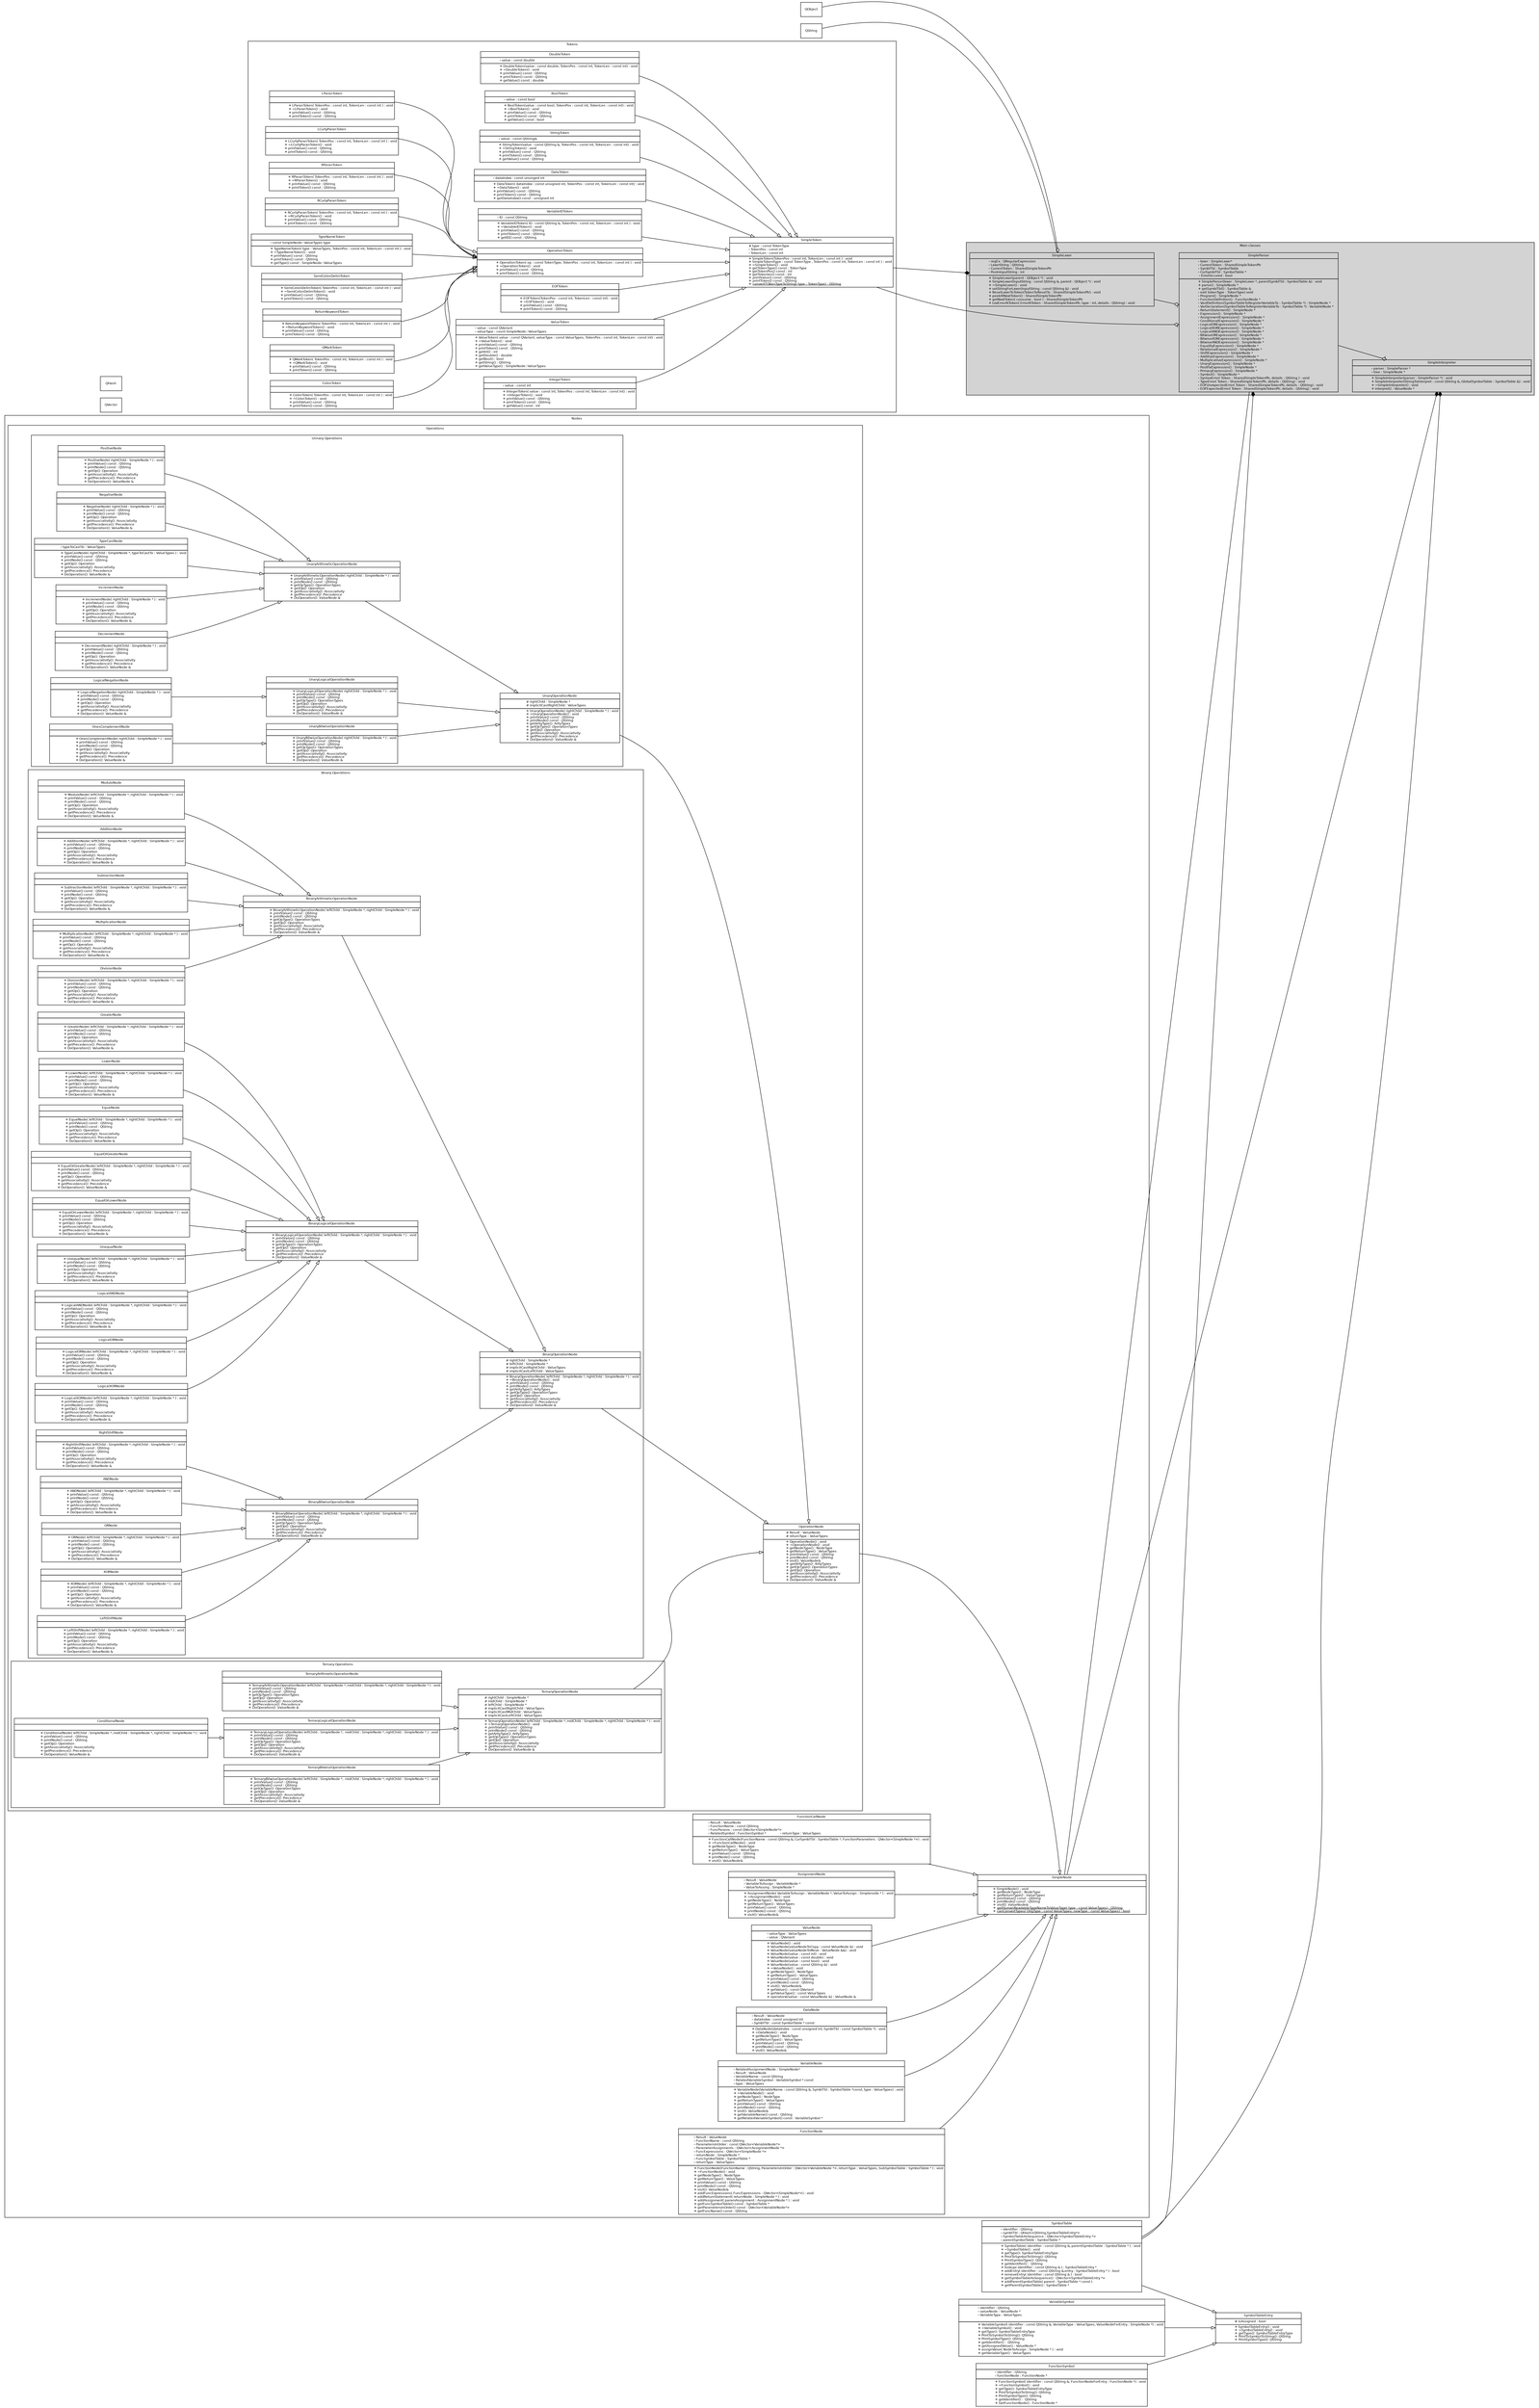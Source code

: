 // ccompons -x R_SimpleInterpreter.dot | dot | gvpack -array_t | neato -Tpng -n2 -o graph.png
        
digraph RSimpelInterpreter {
        fontname = "Bitstream Vera Sans"
        fontsize = 8
        rankdir=LR
        overlap=false
        splines=true
        
        node [
            fontname = "Bitstream Vera Sans"
            fontsize = 8
            shape=none
            margin=0
        ]

        edge [
            fontname = "Bitstream Vera Sans"
            fontsize = 8
        ]
        
        QObject 
        [
            shape="box"
            label = "QObject"
        ]
        QVector 
        [
            shape="box"
            label = "QVector"
        ]
        QHash [
            shape="box"
            label = "QHash"
        ]
        QString [
            shape="box"
            label = "QString"
        ]
        
        subgraph clusterMainClasses {
            style=filled
            bgcolor=lightgrey
            label="Main classes"
          
            SimpleLexer [
                label = <
                <TABLE BORDER="0" CELLBORDER="1" CELLSPACING="0" ALIGN="LEFT" VALIGN="MIDDLE">
                    <TR>
                    <TD ALIGN="TEXT" BALIGN="CENTER" VALIGN="MIDDLE">
                    SimpleLexer
                    </TD>
                    </TR>
                    <TR>
                    <TD ALIGN="TEXT" BALIGN="LEFT" VALIGN="MIDDLE">
                    - regEx : QRegularExpression<br/>
                    - LexerString : QString<br/>
                    - CurrentToken : SharedSimpleTokenPtr<br/>
                    - PosInInputString : int
                    </TD>
                    </TR>
                    <TR>
                    <TD ALIGN="TEXT" BALIGN="LEFT" VALIGN="MIDDLE">
                    + SimpleLexer(parent : QObject *) : void<br/>
                    + SimpleLexer(InputString : const QString &amp;, parent : QObject *) : void<br/>
                    + ~SimpleLexer() : void<br/>
                    + setStringForLexer(inputString : const QString &amp;) : void<br/>
                    + ResetLexerToToken(TokenToResetTo : SharedSimpleTokenPtr) : void<br/>
                    + peekAtNextToken() : SharedSimpleTokenPtr<br/>
                    + getNextToken( consume : bool ) : SharedSimpleTokenPtr<br/>
                    + LexErrorAtToken( ErrorAtToken : SharedSimpleTokenPtr, type : int, details : QString) : void
                    </TD>
                    </TR>
                </TABLE>
                >
            ]
            
            SimpleParser [
                label = <
                <TABLE BORDER="0" CELLBORDER="1" CELLSPACING="0" ALIGN="LEFT" VALIGN="MIDDLE">
                    <TR>
                    <TD ALIGN="TEXT" BALIGN="CENTER" VALIGN="MIDDLE">
                    SimpleParser
                    </TD>
                    </TR>
                    <TR>
                    <TD ALIGN="TEXT" BALIGN="LEFT" VALIGN="MIDDLE">
                    - lexer : SimpleLexer*<br/>
                    - CurrentToken : SharedSimpleTokenPtr<br/>
                    - SymblTbl : SymbolTable<br/>
                    - CurSymblTbl : SymbolTable *<br/> 
                    - ErrorOccured : bool
                    </TD>
                    </TR>
                    <TR>
                    <TD ALIGN="TEXT" BALIGN="LEFT" VALIGN="MIDDLE">
                    + SimpleParser(lexer : SimpleLexer *, parentSymblTbl : SymbolTable &amp;) : void<br/>
                    + parse() : SimpleNode *<br/>
                    + getSymblTbl() : SymbolTable &amp;<br/>
                    - eat( tokenType : TokenType) void<br/>
                    - Program() : SimpleNode *<br/>
                    - FunctionDefinition() : FunctionNode *<br/>
                    - VardDefinition(SymbolTableToRegisterVariableTo : SymbolTable *) : SimpleNode *<br/>
                    - VarDeclaration(SymbolTableToRegisterVariableTo : SymbolTable *) : VariableNode *<br/>
                    - ReturnStatement() : SimpleNode *<br/>
                    - Expression() : SimpleNode *<br/>
                    - AssignmentExpression() : SimpleNode *<br/>
                    - ConditionalExpression() : SimpleNode *<br/>
                    - LogicalORExpression() : SimpleNode *<br/>
                    - LogicalXORExpression() : SimpleNode *<br/>
                    - LogicalANDExpression() : SimpleNode *<br/>
                    - BitwiseORExpression() : SimpleNode *<br/>
                    - BitwiseXORExpression() : SimpleNode *<br/>
                    - BitwiseANDExpression() : SimpleNode *<br/>
                    - EqualityExpression() : SimpleNode *<br/>
                    - RelationalExpression() : SimpleNode *<br/>
                    - ShiftExpression() : SimpleNode *<br/>
                    - AdditiveExpression() : SimpleNode *<br/>
                    - MultiplicativeExpression() : SimpleNode *<br/>
                    - UnaryExpression() : SimpleNode *<br/>
                    - PostFixExpression() : SimpleNode *<br/>
                    - PrimaryExpression() : SimpleNode *<br/>
                    - Symbol() : SimpleNode *<br/>
                    - SyntaxError( Token : SharedSimpleTokenPtr, details : QString ) : void<br/>
                    - TypeError( Token : SharedSimpleTokenPtr, details : QString) : void<br/>
                    - EOFUnexpectedError( Token : SharedSimpleTokenPtr, details : QString) : void<br/>
                    - EOFExpectedError( Token : SharedSimpleTokenPtr, details : QString) : void
                    </TD>
                    </TR>
                </TABLE>
                >
            ]
            
                
            SimpleInterpreter [
                label = <
                <TABLE BORDER="0" CELLBORDER="1" CELLSPACING="0" ALIGN="LEFT" VALIGN="MIDDLE">
                    <TR>
                    <TD ALIGN="TEXT" BALIGN="CENTER" VALIGN="MIDDLE">
                    SimpleInterpreter
                    </TD>
                    </TR>
                    <TR>
                    <TD ALIGN="TEXT" BALIGN="LEFT" VALIGN="MIDDLE">
                    - parser : SimpleParser *<br/>
                    - tree : SimpleNode *
                    </TD>
                    </TR>
                    <TR>
                    <TD ALIGN="TEXT" BALIGN="LEFT" VALIGN="MIDDLE">
                    + SimpleInterpreter(parser : SimpleParser *) : void<br/>
                    + SimpleInterpreter(StringToInterpret : const QString &amp;, GlobalSymbolTable : SymbolTable &amp;) : void<br/>
                    + ~SimpleInterpreter() : void<br/>
                    + interpret() : ValueNode *
                    </TD>
                    </TR>
                </TABLE>
                >
            ]
            
            SimpleParser -> SimpleInterpreter[arrowhead="odiamond", headlabel = "1"]
            SimpleLexer -> SimpleParser[arrowhead="odiamond", headlabel = "1"]
        }
        subgraph clusterTokens {
            label="Tokens"
        
            SimpleToken [
                label = <
                <TABLE BORDER="0" CELLBORDER="1" CELLSPACING="0" ALIGN="LEFT" VALIGN="MIDDLE">
                    <TR>
                    <TD ALIGN="TEXT" BALIGN="CENTER" VALIGN="MIDDLE">
                    SimpleToken
                    </TD>
                    </TR>
                    <TR>
                    <TD ALIGN="TEXT" BALIGN="LEFT" VALIGN="MIDDLE">
                    # type : const TokenType<BR/>
                    - TokenPos : const int<BR/>
                    - TokenLen : const int
                    </TD>
                    </TR>
                    <TR>
                    <TD ALIGN="TEXT" BALIGN="LEFT" VALIGN="MIDDLE">
                    + SimpleToken(TokenPos : const int, TokenLen : const int ) : void<BR/>
                    + SimpleToken(type : const TokenType , TokenPos : const int, TokenLen : const int ) : void<BR/>
                    + ~SimpleToken() : void <BR/>
                    + getTokenType() const : TokenType<BR/>
                    + getTokenPos() const : int<BR/>
                    + getTokenlen() const : int<BR/>
                    + <I>printValue() const : QString</I><BR/>
                    + <I>printToken() const : QString</I><BR/>
                    + <U>convertTOkenTypeToString( type : TokenType) : QString</U>
                    </TD>
                    </TR>
                </TABLE>
                >
            ]
            
            EOFToken [
                label = <
                <TABLE BORDER="0" CELLBORDER="1" CELLSPACING="0" ALIGN="LEFT" VALIGN="MIDDLE">
                    <TR>
                    <TD ALIGN="TEXT" BALIGN="CENTER" VALIGN="MIDDLE">
                    EOFToken
                    </TD>
                    </TR>
                    <TR>
                    <TD ALIGN="TEXT" BALIGN="LEFT" VALIGN="MIDDLE">
                    </TD>
                    </TR>
                    <TR>
                    <TD ALIGN="TEXT" BALIGN="LEFT" VALIGN="MIDDLE">
                    + EOFToken(TokenPos : const int, TokenLen : const int) : void<BR/>
                    + ~EOFToken() : void<BR/>
                    + printValue() const : QString<BR/>
                    + printToken() const : QString
                    </TD>
                    </TR>
                </TABLE>
                >
            ]
            
            ValueToken [
                label = <
                <TABLE BORDER="0" CELLBORDER="1" CELLSPACING="0" ALIGN="LEFT" VALIGN="MIDDLE">
                    <TR>
                    <TD ALIGN="TEXT" BALIGN="CENTER" VALIGN="MIDDLE">
                    ValueToken
                    </TD>
                    </TR>
                    <TR>
                    <TD ALIGN="TEXT" BALIGN="LEFT" VALIGN="MIDDLE">
                    - value : const QVariant<BR/>
                    - valueType : cosnt SimpleNode::ValueTypes
                    </TD>
                    </TR>
                    <TR>
                    <TD ALIGN="TEXT" BALIGN="LEFT" VALIGN="MIDDLE">
                    + ValueToken( value : const QVariant, valueType : const ValueTypes, TokenPos : const int, TokenLen : const int) : void<BR/>
                    + ~ValueToken() : void<BR/>
                    + printValue() const : QString<BR/>
                    + printToken() const : QString<BR/>
                    + getInt() : int<BR/>
                    + getDouble() : double<BR/>
                    + getBool() : bool<BR/>
                    + getString() : QString<BR/>
                    + getValueType() : SimpleNode::ValueTypes
                    </TD>
                    </TR>
                </TABLE>
                >
            ]
            
            IntegerToken [
                label = <
                <TABLE BORDER="0" CELLBORDER="1" CELLSPACING="0" ALIGN="LEFT" VALIGN="MIDDLE">
                    <TR>
                    <TD ALIGN="TEXT" BALIGN="CENTER" VALIGN="MIDDLE">
                    IntegerToken
                    </TD>
                    </TR>
                    <TR>
                    <TD ALIGN="TEXT" BALIGN="LEFT" VALIGN="MIDDLE">
                    - value : const int
                    </TD>
                    </TR>
                    <TR>
                    <TD ALIGN="TEXT" BALIGN="LEFT" VALIGN="MIDDLE">
                    + IntegerToken( value : const int, TokenPos : const int, TokenLen : const int) : void<BR/>
                    + ~IntegerToken() : void<BR/>
                    + printValue() const : QString<BR/>
                    + printToken() const : QString<BR/>
                    + getValue() const : int
                    </TD>
                    </TR>
                </TABLE>
                >
            ]
            
            DoubleToken [
                label = <
                <TABLE BORDER="0" CELLBORDER="1" CELLSPACING="0" ALIGN="LEFT" VALIGN="MIDDLE">
                    <TR>
                    <TD ALIGN="TEXT" BALIGN="CENTER" VALIGN="MIDDLE">
                    DoubleToken
                    </TD>
                    </TR>
                    <TR>
                    <TD ALIGN="TEXT" BALIGN="LEFT" VALIGN="MIDDLE">
                    - value : const double
                    </TD>
                    </TR>
                    <TR>
                    <TD ALIGN="TEXT" BALIGN="LEFT" VALIGN="MIDDLE">
                    + DoubleToken(value : const double, TokenPos : const int, TokenLen : const int) : void<BR/>
                    + ~DoubleToken() : void<BR/>
                    + printValue() const : QString<BR/>
                    + printToken() const : QString<BR/>
                    + getValue() const : double
                    </TD>
                    </TR>
                </TABLE>
                >
            ]
            
            BoolToken [
                label = <
                <TABLE BORDER="0" CELLBORDER="1" CELLSPACING="0" ALIGN="LEFT" VALIGN="MIDDLE">
                    <TR>
                    <TD ALIGN="TEXT" BALIGN="CENTER" VALIGN="MIDDLE">
                    BoolToken
                    </TD>
                    </TR>
                    <TR>
                    <TD ALIGN="TEXT" BALIGN="LEFT" VALIGN="MIDDLE">
                    - value : const bool
                    </TD>
                    </TR>
                    <TR>
                    <TD ALIGN="TEXT" BALIGN="LEFT" VALIGN="MIDDLE">
                    + BoolToken(value : const bool, TokenPos : const int, TokenLen : const int) : void<BR/>
                    + ~BoolToken() : void<BR/>
                    + printValue() const : QString<BR/>
                    + printToken() const : QString<BR/>
                    + getValue() const : bool
                    </TD>
                    </TR>
                </TABLE>
                >
            ]
            
            StringToken [
                label = <
                <TABLE BORDER="0" CELLBORDER="1" CELLSPACING="0" ALIGN="LEFT" VALIGN="MIDDLE">
                    <TR>
                    <TD ALIGN="TEXT" BALIGN="CENTER" VALIGN="MIDDLE">
                    StringToken
                    </TD>
                    </TR>
                    <TR>
                    <TD ALIGN="TEXT" BALIGN="LEFT" VALIGN="MIDDLE">
                    - value : const QString&amp;
                    </TD>
                    </TR>
                    <TR>
                    <TD ALIGN="TEXT" BALIGN="LEFT" VALIGN="MIDDLE">
                    + StringToken(value : const QString &amp;, TokenPos : const int, TokenLen : const int) : void<BR/>
                    + ~StringToken() : void<BR/>
                    + printValue() const : QString<BR/>
                    + printToken() const : QString<BR/>
                    + getValue() const : QString
                    </TD>
                    </TR>
                </TABLE>
                >
            ]
            
            DataToken [
                label = <
                <TABLE BORDER="0" CELLBORDER="1" CELLSPACING="0" ALIGN="LEFT" VALIGN="MIDDLE">
                    <TR>
                    <TD ALIGN="TEXT" BALIGN="CENTER" VALIGN="MIDDLE">
                    DataToken
                    </TD>
                    </TR>
                    <TR>
                    <TD ALIGN="TEXT" BALIGN="LEFT" VALIGN="MIDDLE">
                    - dataIndex : const unsinged int
                    </TD>
                    </TR>
                    <TR>
                    <TD ALIGN="TEXT" BALIGN="LEFT" VALIGN="MIDDLE">
                    + DataToken( dataIndex : const unsigned int, TokenPos : const int, TokenLen : const int) : void<BR/>
                    + ~DataToken() : void<BR/>
                    + printValue() const : QString<BR/>
                    + printToken() const : QString<BR/>
                    + getDataIndex() const : unsigned int
                    </TD>
                    </TR>
                </TABLE>
                >
            ]
            
            VariableIDToken [
                label = <
                <TABLE BORDER="0" CELLBORDER="1" CELLSPACING="0" ALIGN="LEFT" VALIGN="MIDDLE">
                    <TR>
                    <TD ALIGN="TEXT" BALIGN="CENTER" VALIGN="MIDDLE">
                    VariableIDToken
                    </TD>
                    </TR>
                    <TR>
                    <TD ALIGN="TEXT" BALIGN="LEFT" VALIGN="MIDDLE">
                    - ID : const QString
                    </TD>
                    </TR>
                    <TR>
                    <TD ALIGN="TEXT" BALIGN="LEFT" VALIGN="MIDDLE">
                    + VariableIDToken( ID : const QString &amp;, TokenPos : const int, TokenLen : const int ) : void<BR/>
                    + ~VariableIDToken() : void<BR/>
                    + printValue() const : QString<BR/>
                    + printToken() const : QString<BR/>
                    + getID() const : QString
                    </TD>
                    </TR>
                </TABLE>
                >
            ]
            
            OperationToken [
                label = <
                <TABLE BORDER="0" CELLBORDER="1" CELLSPACING="0" ALIGN="LEFT" VALIGN="MIDDLE">
                    <TR>
                    <TD ALIGN="TEXT" BALIGN="CENTER" VALIGN="MIDDLE">
                    OperationToken
                    </TD>
                    </TR>
                    <TR>
                    <TD ALIGN="TEXT" BALIGN="LEFT" VALIGN="MIDDLE">
                    </TD>
                    </TR>
                    <TR>
                    <TD ALIGN="TEXT" BALIGN="LEFT" VALIGN="MIDDLE">
                    + OperationToken( op : const TokenType, TokenPos : const int, TokenLen : const int ) : void<BR/>
                    + ~OperationToken() : void<BR/>
                    + printValue() const : QString<BR/>
                    + printToken() const : QString
                    </TD>
                    </TR>
                </TABLE>
                >
            ]
            
            LParanToken [
                label = <
                <TABLE BORDER="0" CELLBORDER="1" CELLSPACING="0" ALIGN="LEFT" VALIGN="MIDDLE">
                    <TR>
                    <TD ALIGN="TEXT" BALIGN="CENTER" VALIGN="MIDDLE">
                    LParanToken
                    </TD>
                    </TR>
                    <TR>
                    <TD ALIGN="TEXT" BALIGN="LEFT" VALIGN="MIDDLE">
                    </TD>
                    </TR>
                    <TR>
                    <TD ALIGN="TEXT" BALIGN="LEFT" VALIGN="MIDDLE">
                    + LParanToken( TokenPos : const int, TokenLen : const int ) : void<BR/>
                    + ~LParanToken() : void<BR/>
                    + printValue() const : QString<BR/>
                    + printToken() const : QString
                    </TD>
                    </TR>
                </TABLE>
                >
            ]
            
            LCurlyParanToken [
                label = <
                <TABLE BORDER="0" CELLBORDER="1" CELLSPACING="0" ALIGN="LEFT" VALIGN="MIDDLE">
                    <TR>
                    <TD ALIGN="TEXT" BALIGN="CENTER" VALIGN="MIDDLE">
                    LCurlyParanToken
                    </TD>
                    </TR>
                    <TR>
                    <TD ALIGN="TEXT" BALIGN="LEFT" VALIGN="MIDDLE">
                    </TD>
                    </TR>
                    <TR>
                    <TD ALIGN="TEXT" BALIGN="LEFT" VALIGN="MIDDLE">
                    + LCurlyParanToken( TokenPos : const int, TokenLen : const int ) : void<BR/>
                    + ~LCurlyParanToken() : void<BR/>
                    + printValue() const : QString<BR/>
                    + printToken() const : QString
                    </TD>
                    </TR>
                </TABLE>
                >
            ]
            
            RParanToken [
                label = <
                <TABLE BORDER="0" CELLBORDER="1" CELLSPACING="0" ALIGN="LEFT" VALIGN="MIDDLE">
                    <TR>
                    <TD ALIGN="TEXT" BALIGN="CENTER" VALIGN="MIDDLE">
                    RParanToken
                    </TD>
                    </TR>
                    <TR>
                    <TD ALIGN="TEXT" BALIGN="LEFT" VALIGN="MIDDLE">
                    </TD>
                    </TR>
                    <TR>
                    <TD ALIGN="TEXT" BALIGN="LEFT" VALIGN="MIDDLE">
                    + RParanToken( TokenPos : const int, TokenLen : const int ) : void<BR/>
                    + ~RParanToken() : void<BR/>
                    + printValue() const : QString<BR/>
                    + printToken() const : QString
                    </TD>
                    </TR>
                </TABLE>
                >
            ]
            
            RCurlyParanToken [
                label = <
                <TABLE BORDER="0" CELLBORDER="1" CELLSPACING="0" ALIGN="LEFT" VALIGN="MIDDLE">
                    <TR>
                    <TD ALIGN="TEXT" BALIGN="CENTER" VALIGN="MIDDLE">
                    RCurlyParanToken
                    </TD>
                    </TR>
                    <TR>
                    <TD ALIGN="TEXT" BALIGN="LEFT" VALIGN="MIDDLE">
                    </TD>
                    </TR>
                    <TR>
                    <TD ALIGN="TEXT" BALIGN="LEFT" VALIGN="MIDDLE">
                    + RCurlyParanToken( TokenPos : const int, TokenLen : const int ) : void<BR/>
                    + ~RCurlyParanToken() : void<BR/>
                    + printValue() const : QString<BR/>
                    + printToken() const : QString
                    </TD>
                    </TR>
                </TABLE>
                >
            ]
            
            TypeNameToken [
                label = <
                <TABLE BORDER="0" CELLBORDER="1" CELLSPACING="0" ALIGN="LEFT" VALIGN="MIDDLE">
                    <TR>
                    <TD ALIGN="TEXT" BALIGN="CENTER" VALIGN="MIDDLE">
                    TypeNameToken
                    </TD>
                    </TR>
                    <TR>
                    <TD ALIGN="TEXT" BALIGN="LEFT" VALIGN="MIDDLE">
                    - const SimpleNode::ValueTypes type 
                    </TD>
                    </TR>
                    <TR>
                    <TD ALIGN="TEXT" BALIGN="LEFT" VALIGN="MIDDLE">
                    + TypeNameToken( type : ValueTypes, TokenPos : const int, TokenLen : const int ) : void<BR/>
                    + ~TypeNameToken() : void<BR/>
                    + printValue() const : QString<BR/>
                    + printToken() const : QString<BR/>
                    + getType() const : SimpleNode::ValueTypes
                    </TD>
                    </TR>
                </TABLE>
                >
            ]
            
            SemiColonDelimToken [
                label = <
                <TABLE BORDER="0" CELLBORDER="1" CELLSPACING="0" ALIGN="LEFT" VALIGN="MIDDLE">
                    <TR>
                    <TD ALIGN="TEXT" BALIGN="CENTER" VALIGN="MIDDLE">
                    SemiColonDelimToken
                    </TD>
                    </TR>
                    <TR>
                    <TD ALIGN="TEXT" BALIGN="LEFT" VALIGN="MIDDLE">
                    </TD>
                    </TR>
                    <TR>
                    <TD ALIGN="TEXT" BALIGN="LEFT" VALIGN="MIDDLE">
                    + SemiColonDelimToken( TokenPos : const int, TokenLen : const int ) : void<BR/>
                    + ~SemiColonDelimToken() : void<BR/>
                    + printValue() const : QString<BR/>
                    + printToken() const : QString
                    </TD>
                    </TR>
                </TABLE>
                >
            ]
            
            ReturnKeywordToken [
                label = <
                <TABLE BORDER="0" CELLBORDER="1" CELLSPACING="0" ALIGN="LEFT" VALIGN="MIDDLE">
                    <TR>
                    <TD ALIGN="TEXT" BALIGN="CENTER" VALIGN="MIDDLE">
                    ReturnKeywordToken
                    </TD>
                    </TR>
                    <TR>
                    <TD ALIGN="TEXT" BALIGN="LEFT" VALIGN="MIDDLE">
                    </TD>
                    </TR>
                    <TR>
                    <TD ALIGN="TEXT" BALIGN="LEFT" VALIGN="MIDDLE">
                    + ReturnKeywordToken( TokenPos : const int, TokenLen : const int ) : void<BR/>
                    + ~ReturnKeywordToken() : void<BR/>
                    + printValue() const : QString<BR/>
                    + printToken() const : QString
                    </TD>
                    </TR>
                </TABLE>
                >
            ]
            
            QMarkToken [
                label = <
                <TABLE BORDER="0" CELLBORDER="1" CELLSPACING="0" ALIGN="LEFT" VALIGN="MIDDLE">
                    <TR>
                    <TD ALIGN="TEXT" BALIGN="CENTER" VALIGN="MIDDLE">
                    QMarkToken
                    </TD>
                    </TR>
                    <TR>
                    <TD ALIGN="TEXT" BALIGN="LEFT" VALIGN="MIDDLE">
                    </TD>
                    </TR>
                    <TR>
                    <TD ALIGN="TEXT" BALIGN="LEFT" VALIGN="MIDDLE">
                    + QMarkToken( TokenPos : const int, TokenLen : const int ) : void<BR/>
                    + ~QMarkToken() : void<BR/>
                    + printValue() const : QString<BR/>
                    + printToken() const : QString
                    </TD>
                    </TR>
                </TABLE>
                >
            ]
            
            ColonToken [
                label = <
                <TABLE BORDER="0" CELLBORDER="1" CELLSPACING="0" ALIGN="LEFT" VALIGN="MIDDLE">
                    <TR>
                    <TD ALIGN="TEXT" BALIGN="CENTER" VALIGN="MIDDLE">
                    ColonToken
                    </TD>
                    </TR>
                    <TR>
                    <TD ALIGN="TEXT" BALIGN="LEFT" VALIGN="MIDDLE">
                    </TD>
                    </TR>
                    <TR>
                    <TD ALIGN="TEXT" BALIGN="LEFT" VALIGN="MIDDLE">
                    + ColonToken( TokenPos : const int, TokenLen : const int ) : void<BR/>
                    + ~ColonToken() : void<BR/>
                    + printValue() const : QString<BR/>
                    + printToken() const : QString
                    </TD>
                    </TR>
                </TABLE>
                >
            ]
            
            EOFToken -> SimpleToken[arrowhead="empty", arrowtail="normal"]
            ValueToken -> SimpleToken[arrowhead="empty", arrowtail="normal"]
            IntegerToken -> SimpleToken[arrowhead="empty", arrowtail="normal"]
            DoubleToken -> SimpleToken[arrowhead="empty", arrowtail="normal"]
            BoolToken -> SimpleToken[arrowhead="empty", arrowtail="normal"]
            StringToken -> SimpleToken[arrowhead="empty", arrowtail="normal"]
            DataToken -> SimpleToken[arrowhead="empty", arrowtail="normal"]
            VariableIDToken -> SimpleToken[arrowhead="empty", arrowtail="normal"]
            OperationToken -> SimpleToken[arrowhead="empty", arrowtail="normal"]
            
            LParanToken -> OperationToken[arrowhead="empty", arrowtail="normal"]
            LCurlyParanToken -> OperationToken[arrowhead="empty", arrowtail="normal"]
            RParanToken -> OperationToken[arrowhead="empty", arrowtail="normal"]
            RCurlyParanToken -> OperationToken[arrowhead="empty", arrowtail="normal"]
            TypeNameToken -> OperationToken[arrowhead="empty", arrowtail="normal"]
            SemiColonDelimToken -> OperationToken[arrowhead="empty", arrowtail="normal"]
            ReturnKeywordToken -> OperationToken[arrowhead="empty", arrowtail="normal"]
            QMarkToken -> OperationToken[arrowhead="empty", arrowtail="normal"]
            ColonToken -> OperationToken[arrowhead="empty", arrowtail="normal"]
        }
        
        subgraph clusterNodes {
            label="Nodes"
        
            
        SimpleNode [
            label = <
            <TABLE BORDER="0" CELLBORDER="1" CELLSPACING="0" ALIGN="LEFT" VALIGN="MIDDLE">
                <TR>
                <TD ALIGN="TEXT" BALIGN="CENTER" VALIGN="MIDDLE">
                SimpleNode
                </TD>
                </TR>
                <TR>
                <TD ALIGN="TEXT" BALIGN="LEFT" VALIGN="MIDDLE">
                </TD>
                </TR>
                <TR>
                <TD ALIGN="TEXT" BALIGN="LEFT" VALIGN="MIDDLE">
                + SimpleNode() : void<BR/>
                + <I>getNodeType() : NodeType</I><BR/>
                + <I>getReturnType() : ValueTypes</I><BR/>
                + <I>printValue() const : QString</I><BR/>
                + <I>printNode() const : QString</I><BR/>
                + <I>visit(): ValueNode&amp;</I><BR/>
                + <U>getHumanReadableTypeNameToValueType( type : const ValueTypes) : QString</U><BR/>
                + <U>canConvertTypes( OrigType : const ValueTypes, newType : const ValueTypes) : bool</U>
                </TD>
                </TR>
            </TABLE>
            >
        ]
        
        ValueNode [
            label = <
            <TABLE BORDER="0" CELLBORDER="1" CELLSPACING="0" ALIGN="LEFT" VALIGN="MIDDLE">
                <TR>
                <TD ALIGN="TEXT" BALIGN="CENTER" VALIGN="MIDDLE">
                ValueNode
                </TD>
                </TR>
                <TR>
                <TD ALIGN="TEXT" BALIGN="LEFT" VALIGN="MIDDLE">
                - valueType : ValueTypes<BR/>
                - value : QVariant
                </TD>
                </TR>
                <TR>
                <TD ALIGN="TEXT" BALIGN="LEFT" VALIGN="MIDDLE">
                + ValueNode() : void<BR/>
                + ValueNode(valueNodeToCopy : const ValueNode &amp;) : void<BR/>
                + ValueNode(valueNodeToMove : ValueNode &amp;&amp;) : void<BR/>
                + ValueNode(value : const int) : void<BR/>
                + ValueNode(value : const double) : void<BR/>
                + ValueNode(value : const bool) : void<BR/>
                + ValueNode(value : const QString &amp;) : void<BR/>
                + ~ValueNode() : void<BR/>
                + getNodeType() : NodeType<BR/>
                + getReturnType() : ValueTypes<BR/>
                + printValue() const : QString<BR/>
                + printNode() const : QString<BR/>
                + visit(): ValueNode&amp;<BR/>
                + getValue() : const QVariant<BR/>
                + getValueType() : const ValueTypes<BR/>
                + operator=(value : const ValueNode &amp;) : ValueNode &amp;
                </TD>
                </TR>
            </TABLE>
            >
        ]
        
        DataNode [
            label = <
            <TABLE BORDER="0" CELLBORDER="1" CELLSPACING="0" ALIGN="LEFT" VALIGN="MIDDLE">
                <TR>
                <TD ALIGN="TEXT" BALIGN="CENTER" VALIGN="MIDDLE">
                DataNode
                </TD>
                </TR>
                <TR>
                <TD ALIGN="TEXT" BALIGN="LEFT" VALIGN="MIDDLE">
                - Result : ValueNode<BR/>
                - dataIndex : const unsigned int<BR/>
                - SymblTbl : const SymbolTable * const
                </TD>
                </TR>
                <TR>
                <TD ALIGN="TEXT" BALIGN="LEFT" VALIGN="MIDDLE">
                + DataNode(dataIndex : const unsigned int, SymblTbl : const SymbolTable *) : void<BR/>
                + ~DataNode() : void<BR/>
                + getNodeType() : NodeType<BR/>
                + getReturnType() : ValueTypes<BR/>
                + printValue() const : QString<BR/>
                + printNode() const : QString<BR/>
                + visit(): ValueNode&amp;
                </TD>
                </TR>
            </TABLE>
            >
        ]
        
        VariableNode [
            label = <
            <TABLE BORDER="0" CELLBORDER="1" CELLSPACING="0" ALIGN="LEFT" VALIGN="MIDDLE">
                <TR>
                <TD ALIGN="TEXT" BALIGN="CENTER" VALIGN="MIDDLE">
                VariableNode
                </TD>
                </TR>
                <TR>
                <TD ALIGN="TEXT" BALIGN="LEFT" VALIGN="MIDDLE">
                - RelatedAssignmentNode : SimpleNode*<BR/>
                - Result : ValueNode<BR/>
                - VariableName : const QString<BR/>
                - RelatedVariableSymbol : VariableSymbol * const<BR/>
                - type : ValueTypes
                </TD>
                </TR>
                <TR>
                <TD ALIGN="TEXT" BALIGN="LEFT" VALIGN="MIDDLE">
                + VariableNode(VariableName : const QString &amp;, SymblTbl : SymbolTable *const, type : ValueTypes) : void<BR/>
                + ~VariableNode() : void<BR/>
                + getNodeType() : NodeType<BR/>
                + getReturnType() : ValueTypes<BR/>
                + printValue() const : QString<BR/>
                + printNode() const : QString<BR/>
                + visit(): ValueNode&amp;<BR/>
                + getVariableName() const : QString<BR/>
                + getRelatedVariableSymbol() const : VariableSymbol *
                </TD>
                </TR>
            </TABLE>
            >
        ]
        
        FunctionNode [
            label = <
            <TABLE BORDER="0" CELLBORDER="1" CELLSPACING="0" ALIGN="LEFT" VALIGN="MIDDLE">
                <TR>
                <TD ALIGN="TEXT" BALIGN="CENTER" VALIGN="MIDDLE">
                FunctionNode
                </TD>
                </TR>
                <TR>
                <TD ALIGN="TEXT" BALIGN="LEFT" VALIGN="MIDDLE">
                - Result : ValueNode<BR/>
                - FunctionName : const QString<BR/>
                - ParametersInOrder : const QVector&lt;VariableNode*&gt;<BR/>
                - ParameterAssignments : QVector&lt;AssignmentNode *&gt;<BR/>
                - FuncExpressions : QVector&lt;SimpleNode *&gt; <BR/>
                - returnNode : SimpleNode *<BR/>
                - FuncSymbolTable : SymbolTable *<BR/>
                - returnType : ValueTypes
                </TD>
                </TR>
                <TR>
                <TD ALIGN="TEXT" BALIGN="LEFT" VALIGN="MIDDLE">
                + FunctionNode(FunctionName : QString, ParametersInOrder : QVector&lt;VariableNode *&gt;, returnType : ValueTypes, SubSymbolTable : SymbolTable * ) : void<BR/>
                + ~FunctionNode() : void<BR/>
                + getNodeType() : NodeType<BR/>
                + getReturnType() : ValueTypes<BR/>
                + printValue() const : QString<BR/>
                + printNode() const : QString<BR/>
                + visit(): ValueNode&amp;<BR/>
                + addFuncExpressions( FuncExpressions : QVector&lt;SimpleNode*&gt;) : void<BR/>
                + addReturnStatement( returnNode : SimpleNode * ) : void<BR/>
                + addAssignment( paramAssignment : AssignmentNode * ) : void<BR/>
                + getFuncSymbolTable() const : SymbolTable *<BR/>
                + getParametersInOrder() const : QVector&lt;VariableNode*&gt;<BR/>
                + getFuncName() const : QString
                </TD>
                </TR>
            </TABLE>
            >
        ]
        
        FunctionCallNode [
            label = <
            <TABLE BORDER="0" CELLBORDER="1" CELLSPACING="0" ALIGN="LEFT" VALIGN="MIDDLE">
                <TR>
                <TD ALIGN="TEXT" BALIGN="CENTER" VALIGN="MIDDLE">
                FunctionCallNode
                </TD>
                </TR>
                <TR>
                <TD ALIGN="TEXT" BALIGN="LEFT" VALIGN="MIDDLE">
                - Result : ValueNode<BR/>
                - FunctionName : const QString<BR/>
                - FuncParams : const QVector&lt;SimpleNode*&gt;<BR/>
                - RelatedSymbol : FunctionSymbol *
                - returnType : ValueTypes
                </TD>
                </TR>
                <TR>
                <TD ALIGN="TEXT" BALIGN="LEFT" VALIGN="MIDDLE">
                + FunctionCallNode(FunctionName : const QString &amp;, CurSymblTbl : SymbolTable *, FunctionParameters : QVector&lt;SimpleNode *&gt;) : void<BR/>
                + ~FunctionCallNode() : void<BR/>
                + getNodeType() : NodeType<BR/>
                + getReturnType() : ValueTypes<BR/>
                + printValue() const : QString<BR/>
                + printNode() const : QString<BR/>
                + visit(): ValueNode&amp;
                </TD>
                </TR>
            </TABLE>
            >
        ]
        
        AssignmentNode [
            label = <
            <TABLE BORDER="0" CELLBORDER="1" CELLSPACING="0" ALIGN="LEFT" VALIGN="MIDDLE">
                <TR>
                <TD ALIGN="TEXT" BALIGN="CENTER" VALIGN="MIDDLE">
                AssignmentNode
                </TD>
                </TR>
                <TR>
                <TD ALIGN="TEXT" BALIGN="LEFT" VALIGN="MIDDLE">
                - Result : ValueNode<BR/>
                - VariableToAssign : VariableNode *<BR/>
                - ValueToAssing : SimpleNode *
                </TD>
                </TR>
                <TR>
                <TD ALIGN="TEXT" BALIGN="LEFT" VALIGN="MIDDLE">
                + AssignmentNode( VariableToAssign : VariableNode *, ValueToAssign : Simplenode * ) : void<BR/>
                + ~AssignmentNode() : void<BR/>
                + getNodeType() : NodeType<BR/>
                + getReturnType() : ValueTypes<BR/>
                + printValue() const : QString<BR/>
                + printNode() const : QString<BR/>
                + visit(): ValueNode&amp;
                </TD>
                </TR>
            </TABLE>
            >
        ]
            subgraph clusterOperationNodes {
                label="Operations"
                   
                OperationNode [
                    label = <
                    <TABLE BORDER="0" CELLBORDER="1" CELLSPACING="0" ALIGN="LEFT" VALIGN="MIDDLE">
                        <TR>
                        <TD ALIGN="TEXT" BALIGN="CENTER" VALIGN="MIDDLE">
                        OperationNode
                        </TD>
                        </TR>
                        <TR>
                        <TD ALIGN="TEXT" BALIGN="LEFT" VALIGN="MIDDLE">
                        # Result : ValueNode<BR/>
                        # returnType : ValueTypes
                        </TD>
                        </TR>
                        <TR>
                        <TD ALIGN="TEXT" BALIGN="LEFT" VALIGN="MIDDLE">
                        + OperationNode() : void<BR/>
                        + <I>~OperationNode() : void</I><BR/>
                        + getNodeType() : NodeType<BR/>
                        + getReturnType() : ValueTypes<BR/>
                        + <I>printValue() const : QString</I><BR/>
                        + <I>printNode() const : QString</I><BR/>
                        + visit(): ValueNode&amp;<BR/>
                        + <I>getArityType(): ArityTypes</I><BR/>
                        + <I>getOpType(): OperationTypes</I><BR/>
                        + <I>getOp(): Operation</I><BR/>
                        + <I>getAssociativity(): Associativity</I><BR/>
                        + <I>getPrecedence(): Precedence</I><BR/>
                        + <I>DoOperation(): ValueNode &amp;</I>
                        </TD>
                        </TR>
                    </TABLE>
                    >
                ]
                
                subgraph clusterUnnaryOperationNodes {
                    label="Unnary Operations"
                 
                    UnaryOperationNode [
                        label = <
                        <TABLE BORDER="0" CELLBORDER="1" CELLSPACING="0" ALIGN="LEFT" VALIGN="MIDDLE">
                            <TR>
                            <TD ALIGN="TEXT" BALIGN="CENTER" VALIGN="MIDDLE">
                            UnaryOperationNode
                            </TD>
                            </TR>
                            <TR>
                            <TD ALIGN="TEXT" BALIGN="LEFT" VALIGN="MIDDLE">
                            # rightChild : SimpleNode *<BR/>
                            # implicitCastRightChild : ValueTypes
                            </TD>
                            </TR>
                            <TR>
                            <TD ALIGN="TEXT" BALIGN="LEFT" VALIGN="MIDDLE">
                            + UnaryOperationNode( rightChild : SimpleNode * ) : void<BR/>
                            + ~UnaryOperationNode() : void<BR/>
                            + <I>printValue() const : QString</I><BR/>
                            + <I>printNode() const : QString</I><BR/>
                            + getArityType(): ArityTypes<BR/>
                            + <I>getOpType(): OperationTypes</I><BR/>
                            + <I>getOp(): Operation</I><BR/>
                            + <I>getAssociativity(): Associativity</I><BR/>
                            + <I>getPrecedence(): Precedence</I><BR/>
                            + <I>DoOperation(): ValueNode &amp;</I>
                            </TD>
                            </TR>
                        </TABLE>
                        >
                    ]
                    
                    UnaryArithmeticOperationNode [
                        label = <
                        <TABLE BORDER="0" CELLBORDER="1" CELLSPACING="0" ALIGN="LEFT" VALIGN="MIDDLE">
                            <TR>
                            <TD ALIGN="TEXT" BALIGN="CENTER" VALIGN="MIDDLE">
                            UnaryArithmeticOperationNode
                            </TD>
                            </TR>
                            <TR>
                            <TD ALIGN="TEXT" BALIGN="LEFT" VALIGN="MIDDLE">
                            </TD>
                            </TR>
                            <TR>
                            <TD ALIGN="TEXT" BALIGN="LEFT" VALIGN="MIDDLE">
                            + UnaryArithmeticOperationNode( rightChild : SimpleNode * ) : void<BR/>
                            + <I>printValue() const : QString</I><BR/>
                            + <I>printNode() const : QString</I><BR/>
                            + getOpType(): OperationTypes<BR/>
                            + <I>getOp(): Operation</I><BR/>
                            + <I>getAssociativity(): Associativity</I><BR/>
                            + <I>getPrecedence(): Precedence</I><BR/>
                            + <I>DoOperation(): ValueNode &amp;</I>
                            </TD>
                            </TR>
                        </TABLE>
                        >
                    ]
                    
                    TypeCastNode [
                        label = <
                        <TABLE BORDER="0" CELLBORDER="1" CELLSPACING="0" ALIGN="LEFT" VALIGN="MIDDLE">
                            <TR>
                            <TD ALIGN="TEXT" BALIGN="CENTER" VALIGN="MIDDLE">
                            TypeCastNode
                            </TD>
                            </TR>
                            <TR>
                            <TD ALIGN="TEXT" BALIGN="LEFT" VALIGN="MIDDLE">
                            - typeToCastTo : ValueTypes
                            </TD>
                            </TR>
                            <TR>
                            <TD ALIGN="TEXT" BALIGN="LEFT" VALIGN="MIDDLE">
                            + TypeCastNode( rightChild : SimpleNode *, typeToCastTo : ValueTypes ) : void<BR/>
                            + printValue() const : QString<BR/>
                            + printNode() const : QString<BR/>
                            + getOp(): Operation<BR/>
                            + getAssociativity(): Associativity<BR/>
                            + getPrecedence(): Precedence<BR/>
                            + DoOperation(): ValueNode &amp;
                            </TD>
                            </TR>
                        </TABLE>
                        >
                    ]
                    
                    IncrementNode [
                        label = <
                        <TABLE BORDER="0" CELLBORDER="1" CELLSPACING="0" ALIGN="LEFT" VALIGN="MIDDLE">
                            <TR>
                            <TD ALIGN="TEXT" BALIGN="CENTER" VALIGN="MIDDLE">
                            IncrementNode
                            </TD>
                            </TR>
                            <TR>
                            <TD ALIGN="TEXT" BALIGN="LEFT" VALIGN="MIDDLE">
                            </TD>
                            </TR>
                            <TR>
                            <TD ALIGN="TEXT" BALIGN="LEFT" VALIGN="MIDDLE">
                            + IncrementNode( rightChild : SimpleNode * ) : void<BR/>
                            + printValue() const : QString<BR/>
                            + printNode() const : QString<BR/>
                            + getOp(): Operation<BR/>
                            + getAssociativity(): Associativity<BR/>
                            + getPrecedence(): Precedence<BR/>
                            + DoOperation(): ValueNode &amp;
                            </TD>
                            </TR>
                        </TABLE>
                        >
                    ]
                    
                    DecrementNode [
                        label = <
                        <TABLE BORDER="0" CELLBORDER="1" CELLSPACING="0" ALIGN="LEFT" VALIGN="MIDDLE">
                            <TR>
                            <TD ALIGN="TEXT" BALIGN="CENTER" VALIGN="MIDDLE">
                            DecrementNode
                            </TD>
                            </TR>
                            <TR>
                            <TD ALIGN="TEXT" BALIGN="LEFT" VALIGN="MIDDLE">
                            </TD>
                            </TR>
                            <TR>
                            <TD ALIGN="TEXT" BALIGN="LEFT" VALIGN="MIDDLE">
                            + DecrementNode( rightChild : SimpleNode * ) : void<BR/>
                            + printValue() const : QString<BR/>
                            + printNode() const : QString<BR/>
                            + getOp(): Operation<BR/>
                            + getAssociativity(): Associativity<BR/>
                            + getPrecedence(): Precedence<BR/>
                            + DoOperation(): ValueNode &amp;
                            </TD>
                            </TR>
                        </TABLE>
                        >
                    ]
                    
                    PositiveNode [
                        label = <
                        <TABLE BORDER="0" CELLBORDER="1" CELLSPACING="0" ALIGN="LEFT" VALIGN="MIDDLE">
                            <TR>
                            <TD ALIGN="TEXT" BALIGN="CENTER" VALIGN="MIDDLE">
                            PositiveNode
                            </TD>
                            </TR>
                            <TR>
                            <TD ALIGN="TEXT" BALIGN="LEFT" VALIGN="MIDDLE">
                            </TD>
                            </TR>
                            <TR>
                            <TD ALIGN="TEXT" BALIGN="LEFT" VALIGN="MIDDLE">
                            + PositiveNode( rightChild : SimpleNode * ) : void<BR/>
                            + printValue() const : QString<BR/>
                            + printNode() const : QString<BR/>
                            + getOp(): Operation<BR/>
                            + getAssociativity(): Associativity<BR/>
                            + getPrecedence(): Precedence<BR/>
                            + DoOperation(): ValueNode &amp;
                            </TD>
                            </TR>
                        </TABLE>
                        >
                    ]
                    
                    NegativeNode [
                        label = <
                        <TABLE BORDER="0" CELLBORDER="1" CELLSPACING="0" ALIGN="LEFT" VALIGN="MIDDLE">
                            <TR>
                            <TD ALIGN="TEXT" BALIGN="CENTER" VALIGN="MIDDLE">
                            NegativeNode
                            </TD>
                            </TR>
                            <TR>
                            <TD ALIGN="TEXT" BALIGN="LEFT" VALIGN="MIDDLE">
                            </TD>
                            </TR>
                            <TR>
                            <TD ALIGN="TEXT" BALIGN="LEFT" VALIGN="MIDDLE">
                            + NegativeNode( rightChild : SimpleNode * ) : void<BR/>
                            + printValue() const : QString<BR/>
                            + printNode() const : QString<BR/>
                            + getOp(): Operation<BR/>
                            + getAssociativity(): Associativity<BR/>
                            + getPrecedence(): Precedence<BR/>
                            + DoOperation(): ValueNode &amp;
                            </TD>
                            </TR>
                        </TABLE>
                        >
                    ]
                    
                    UnaryLogicalOperationNode [
                        label = <
                        <TABLE BORDER="0" CELLBORDER="1" CELLSPACING="0" ALIGN="LEFT" VALIGN="MIDDLE">
                            <TR>
                            <TD ALIGN="TEXT" BALIGN="CENTER" VALIGN="MIDDLE">
                            UnaryLogicalOperationNode
                            </TD>
                            </TR>
                            <TR>
                            <TD ALIGN="TEXT" BALIGN="LEFT" VALIGN="MIDDLE">
                            </TD>
                            </TR>
                            <TR>
                            <TD ALIGN="TEXT" BALIGN="LEFT" VALIGN="MIDDLE">
                            + UnaryLogicalOperationNode( rightChild : SimpleNode * ) : void<BR/>
                            + <I>printValue() const : QString</I><BR/>
                            + <I>printNode() const : QString</I><BR/>
                            + getOpType(): OperationTypes<BR/>
                            + <I>getOp(): Operation</I><BR/>
                            + <I>getAssociativity(): Associativity</I><BR/>
                            + <I>getPrecedence(): Precedence</I><BR/>
                            + <I>DoOperation(): ValueNode &amp;</I>
                            </TD>
                            </TR>
                        </TABLE>
                        >
                    ]
                    
                    LogicalNegationNode [
                        label = <
                        <TABLE BORDER="0" CELLBORDER="1" CELLSPACING="0" ALIGN="LEFT" VALIGN="MIDDLE">
                            <TR>
                            <TD ALIGN="TEXT" BALIGN="CENTER" VALIGN="MIDDLE">
                            LogicalNegationNode
                            </TD>
                            </TR>
                            <TR>
                            <TD ALIGN="TEXT" BALIGN="LEFT" VALIGN="MIDDLE">
                            </TD>
                            </TR>
                            <TR>
                            <TD ALIGN="TEXT" BALIGN="LEFT" VALIGN="MIDDLE">
                            + LogicalNegationNode( rightChild : SimpleNode * ) : void<BR/>
                            + printValue() const : QString<BR/>
                            + printNode() const : QString<BR/>
                            + getOp(): Operation<BR/>
                            + getAssociativity(): Associativity<BR/>
                            + getPrecedence(): Precedence<BR/>
                            + DoOperation(): ValueNode &amp;
                            </TD>
                            </TR>
                        </TABLE>
                        >
                    ]
                    
                    UnaryBitwiseOperationNode [
                        label = <
                        <TABLE BORDER="0" CELLBORDER="1" CELLSPACING="0" ALIGN="LEFT" VALIGN="MIDDLE">
                            <TR>
                            <TD ALIGN="TEXT" BALIGN="CENTER" VALIGN="MIDDLE">
                            UnaryBitwiseOperationNode
                            </TD>
                            </TR>
                            <TR>
                            <TD ALIGN="TEXT" BALIGN="LEFT" VALIGN="MIDDLE">
                            </TD>
                            </TR>
                            <TR>
                            <TD ALIGN="TEXT" BALIGN="LEFT" VALIGN="MIDDLE">
                            + UnaryBitwiseOperationNode( rightChild : SimpleNode * ) : void<BR/>
                            + <I>printValue() const : QString</I><BR/>
                            + <I>printNode() const : QString</I><BR/>
                            + getOpType(): OperationTypes<BR/>
                            + <I>getOp(): Operation</I><BR/>
                            + <I>getAssociativity(): Associativity</I><BR/>
                            + <I>getPrecedence(): Precedence</I><BR/>
                            + <I>DoOperation(): ValueNode &amp;</I>
                            </TD>
                            </TR>
                        </TABLE>
                        >
                    ]
                    
                    OnesComplementNode [
                        label = <
                        <TABLE BORDER="0" CELLBORDER="1" CELLSPACING="0" ALIGN="LEFT" VALIGN="MIDDLE">
                            <TR>
                            <TD ALIGN="TEXT" BALIGN="CENTER" VALIGN="MIDDLE">
                            OnesComplementNode
                            </TD>
                            </TR>
                            <TR>
                            <TD ALIGN="TEXT" BALIGN="LEFT" VALIGN="MIDDLE">
                            </TD>
                            </TR>
                            <TR>
                            <TD ALIGN="TEXT" BALIGN="LEFT" VALIGN="MIDDLE">
                            + OnesComplementNode( rightChild : SimpleNode * ) : void<BR/>
                            + printValue() const : QString<BR/>
                            + printNode() const : QString<BR/>
                            + getOp(): Operation<BR/>
                            + getAssociativity(): Associativity<BR/>
                            + getPrecedence(): Precedence<BR/>
                            + DoOperation(): ValueNode &amp;
                            </TD>
                            </TR>
                        </TABLE>
                        >
                    ]
                    TypeCastNode -> UnaryArithmeticOperationNode[arrowhead="empty", arrowtail="normal"]
                    IncrementNode -> UnaryArithmeticOperationNode[arrowhead="empty", arrowtail="normal"]
                    DecrementNode -> UnaryArithmeticOperationNode[arrowhead="empty", arrowtail="normal"]
                    PositiveNode -> UnaryArithmeticOperationNode[arrowhead="empty", arrowtail="normal"]
                    NegativeNode -> UnaryArithmeticOperationNode[arrowhead="empty", arrowtail="normal"]
                    
                    LogicalNegationNode -> UnaryLogicalOperationNode[arrowhead="empty", arrowtail="normal"]
                    
                    OnesComplementNode -> UnaryBitwiseOperationNode[arrowhead="empty", arrowtail="normal"]
                }
                
                subgraph clusterBinnaryOperationNodes {
                    label="Binary Operations"
                 
                    BinaryOperationNode [
                        label = <
                        <TABLE BORDER="0" CELLBORDER="1" CELLSPACING="0" ALIGN="LEFT" VALIGN="MIDDLE">
                            <TR>
                            <TD ALIGN="TEXT" BALIGN="CENTER" VALIGN="MIDDLE">
                            BinaryOperationNode
                            </TD>
                            </TR>
                            <TR>
                            <TD ALIGN="TEXT" BALIGN="LEFT" VALIGN="MIDDLE">
                            # rightChild : SimpleNode *<BR/>
                            # leftChild : SimpleNode *<BR/>
                            # implicitCastRightChild : ValueTypes<BR/>
                            # implicitCastLeftChild : ValueTypes
                            </TD>
                            </TR>
                            <TR>
                            <TD ALIGN="TEXT" BALIGN="LEFT" VALIGN="MIDDLE">
                            + BinaryOperationNode( leftChild : SimpleNode *, rightChild : SimpleNode * ) : void<BR/>
                            + ~BinaryOperationNode() : void<BR/>
                            + <I>printValue() const : QString</I><BR/>
                            + <I>printNode() const : QString</I><BR/>
                            + getArityType(): ArityTypes<BR/>
                            + <I>getOpType(): OperationTypes</I><BR/>
                            + <I>getOp(): Operation</I><BR/>
                            + <I>getAssociativity(): Associativity</I><BR/>
                            + <I>getPrecedence(): Precedence</I><BR/>
                            + <I>DoOperation(): ValueNode &amp;</I>
                            </TD>
                            </TR>
                        </TABLE>
                        >
                    ]
                    
                    BinaryArithmeticOperationNode [
                        label = <
                        <TABLE BORDER="0" CELLBORDER="1" CELLSPACING="0" ALIGN="LEFT" VALIGN="MIDDLE">
                            <TR>
                            <TD ALIGN="TEXT" BALIGN="CENTER" VALIGN="MIDDLE">
                            BinaryArithmeticOperationNode
                            </TD>
                            </TR>
                            <TR>
                            <TD ALIGN="TEXT" BALIGN="LEFT" VALIGN="MIDDLE">
                            </TD>
                            </TR>
                            <TR>
                            <TD ALIGN="TEXT" BALIGN="LEFT" VALIGN="MIDDLE">
                            + BinaryArithmeticOperationNode( leftChild : SimpleNode *, rightChild : SimpleNode * ) : void<BR/>
                            + <I>printValue() const : QString</I><BR/>
                            + <I>printNode() const : QString</I><BR/>
                            + getOpType(): OperationTypes<BR/>
                            + <I>getOp(): Operation</I><BR/>
                            + <I>getAssociativity(): Associativity</I><BR/>
                            + <I>getPrecedence(): Precedence</I><BR/>
                            + <I>DoOperation(): ValueNode &amp;</I>
                            </TD>
                            </TR>
                        </TABLE>
                        >
                    ]
                    
                    AdditionNode [
                        label = <
                        <TABLE BORDER="0" CELLBORDER="1" CELLSPACING="0" ALIGN="LEFT" VALIGN="MIDDLE">
                            <TR>
                            <TD ALIGN="TEXT" BALIGN="CENTER" VALIGN="MIDDLE">
                            AdditionNode
                            </TD>
                            </TR>
                            <TR>
                            <TD ALIGN="TEXT" BALIGN="LEFT" VALIGN="MIDDLE">
                            </TD>
                            </TR>
                            <TR>
                            <TD ALIGN="TEXT" BALIGN="LEFT" VALIGN="MIDDLE">
                            + AdditionNode( leftChild : SimpleNode *, rightChild : SimpleNode * ) : void<BR/>
                            + printValue() const : QString<BR/>
                            + printNode() const : QString<BR/>
                            + getOp(): Operation<BR/>
                            + getAssociativity(): Associativity<BR/>
                            + getPrecedence(): Precedence<BR/>
                            + DoOperation(): ValueNode &amp;
                            </TD>
                            </TR>
                        </TABLE>
                        >
                    ]
                    
                    SubtractionNode [
                        label = <
                        <TABLE BORDER="0" CELLBORDER="1" CELLSPACING="0" ALIGN="LEFT" VALIGN="MIDDLE">
                            <TR>
                            <TD ALIGN="TEXT" BALIGN="CENTER" VALIGN="MIDDLE">
                            SubtractionNode
                            </TD>
                            </TR>
                            <TR>
                            <TD ALIGN="TEXT" BALIGN="LEFT" VALIGN="MIDDLE">
                            </TD>
                            </TR>
                            <TR>
                            <TD ALIGN="TEXT" BALIGN="LEFT" VALIGN="MIDDLE">
                            + SubtractionNode( leftChild : SimpleNode *, rightChild : SimpleNode * ) : void<BR/>
                            + printValue() const : QString<BR/>
                            + printNode() const : QString<BR/>
                            + getOp(): Operation<BR/>
                            + getAssociativity(): Associativity<BR/>
                            + getPrecedence(): Precedence<BR/>
                            + DoOperation(): ValueNode &amp;
                            </TD>
                            </TR>
                        </TABLE>
                        >
                    ]
                    
                    MultiplicationNode [
                        label = <
                        <TABLE BORDER="0" CELLBORDER="1" CELLSPACING="0" ALIGN="LEFT" VALIGN="MIDDLE">
                            <TR>
                            <TD ALIGN="TEXT" BALIGN="CENTER" VALIGN="MIDDLE">
                            MultiplicationNode
                            </TD>
                            </TR>
                            <TR>
                            <TD ALIGN="TEXT" BALIGN="LEFT" VALIGN="MIDDLE">
                            </TD>
                            </TR>
                            <TR>
                            <TD ALIGN="TEXT" BALIGN="LEFT" VALIGN="MIDDLE">
                            + MultiplicationNode( leftChild : SimpleNode *, rightChild : SimpleNode * ) : void<BR/>
                            + printValue() const : QString<BR/>
                            + printNode() const : QString<BR/>
                            + getOp(): Operation<BR/>
                            + getAssociativity(): Associativity<BR/>
                            + getPrecedence(): Precedence<BR/>
                            + DoOperation(): ValueNode &amp;
                            </TD>
                            </TR>
                        </TABLE>
                        >
                    ]
                    
                    DivisionNode [
                        label = <
                        <TABLE BORDER="0" CELLBORDER="1" CELLSPACING="0" ALIGN="LEFT" VALIGN="MIDDLE">
                            <TR>
                            <TD ALIGN="TEXT" BALIGN="CENTER" VALIGN="MIDDLE">
                            DivisionNode
                            </TD>
                            </TR>
                            <TR>
                            <TD ALIGN="TEXT" BALIGN="LEFT" VALIGN="MIDDLE">
                            </TD>
                            </TR>
                            <TR>
                            <TD ALIGN="TEXT" BALIGN="LEFT" VALIGN="MIDDLE">
                            + DivisionNode( leftChild : SimpleNode *, rightChild : SimpleNode * ) : void<BR/>
                            + printValue() const : QString<BR/>
                            + printNode() const : QString<BR/>
                            + getOp(): Operation<BR/>
                            + getAssociativity(): Associativity<BR/>
                            + getPrecedence(): Precedence<BR/>
                            + DoOperation(): ValueNode &amp;
                            </TD>
                            </TR>
                        </TABLE>
                        >
                    ]
                    
                    ModuloNode [
                        label = <
                        <TABLE BORDER="0" CELLBORDER="1" CELLSPACING="0" ALIGN="LEFT" VALIGN="MIDDLE">
                            <TR>
                            <TD ALIGN="TEXT" BALIGN="CENTER" VALIGN="MIDDLE">
                            ModuloNode
                            </TD>
                            </TR>
                            <TR>
                            <TD ALIGN="TEXT" BALIGN="LEFT" VALIGN="MIDDLE">
                            </TD>
                            </TR>
                            <TR>
                            <TD ALIGN="TEXT" BALIGN="LEFT" VALIGN="MIDDLE">
                            + ModuloNode( leftChild : SimpleNode *, rightChild : SimpleNode * ) : void<BR/>
                            + printValue() const : QString<BR/>
                            + printNode() const : QString<BR/>
                            + getOp(): Operation<BR/>
                            + getAssociativity(): Associativity<BR/>
                            + getPrecedence(): Precedence<BR/>
                            + DoOperation(): ValueNode &amp;
                            </TD>
                            </TR>
                        </TABLE>
                        >
                    ]
                    
                    BinaryLogicalOperationNode [
                        label = <
                        <TABLE BORDER="0" CELLBORDER="1" CELLSPACING="0" ALIGN="LEFT" VALIGN="MIDDLE">
                            <TR>
                            <TD ALIGN="TEXT" BALIGN="CENTER" VALIGN="MIDDLE">
                            BinaryLogicalOperationNode
                            </TD>
                            </TR>
                            <TR>
                            <TD ALIGN="TEXT" BALIGN="LEFT" VALIGN="MIDDLE">
                            </TD>
                            </TR>
                            <TR>
                            <TD ALIGN="TEXT" BALIGN="LEFT" VALIGN="MIDDLE">
                            + BinaryLogicalOperationNode( leftChild : SimpleNode *, rightChild : SimpleNode * ) : void<BR/>
                            + <I>printValue() const : QString</I><BR/>
                            + <I>printNode() const : QString</I><BR/>
                            + getOpType(): OperationTypes<BR/>
                            + <I>getOp(): Operation</I><BR/>
                            + <I>getAssociativity(): Associativity</I><BR/>
                            + <I>getPrecedence(): Precedence</I><BR/>
                            + <I>DoOperation(): ValueNode &amp;</I>
                            </TD>
                            </TR>
                        </TABLE>
                        >
                    ]
                    
                    LogicalANDNode [
                        label = <
                        <TABLE BORDER="0" CELLBORDER="1" CELLSPACING="0" ALIGN="LEFT" VALIGN="MIDDLE">
                            <TR>
                            <TD ALIGN="TEXT" BALIGN="CENTER" VALIGN="MIDDLE">
                            LogicalANDNode
                            </TD>
                            </TR>
                            <TR>
                            <TD ALIGN="TEXT" BALIGN="LEFT" VALIGN="MIDDLE">
                            </TD>
                            </TR>
                            <TR>
                            <TD ALIGN="TEXT" BALIGN="LEFT" VALIGN="MIDDLE">
                            + LogicalANDNode( leftChild : SimpleNode *, rightChild : SimpleNode * ) : void<BR/>
                            + printValue() const : QString<BR/>
                            + printNode() const : QString<BR/>
                            + getOp(): Operation<BR/>
                            + getAssociativity(): Associativity<BR/>
                            + getPrecedence(): Precedence<BR/>
                            + DoOperation(): ValueNode &amp;
                            </TD>
                            </TR>
                        </TABLE>
                        >
                    ]
                    
                    LogicalORNode [
                        label = <
                        <TABLE BORDER="0" CELLBORDER="1" CELLSPACING="0" ALIGN="LEFT" VALIGN="MIDDLE">
                            <TR>
                            <TD ALIGN="TEXT" BALIGN="CENTER" VALIGN="MIDDLE">
                            LogicalORNode
                            </TD>
                            </TR>
                            <TR>
                            <TD ALIGN="TEXT" BALIGN="LEFT" VALIGN="MIDDLE">
                            </TD>
                            </TR>
                            <TR>
                            <TD ALIGN="TEXT" BALIGN="LEFT" VALIGN="MIDDLE">
                            + LogicalORNode( leftChild : SimpleNode *, rightChild : SimpleNode * ) : void<BR/>
                            + printValue() const : QString<BR/>
                            + printNode() const : QString<BR/>
                            + getOp(): Operation<BR/>
                            + getAssociativity(): Associativity<BR/>
                            + getPrecedence(): Precedence<BR/>
                            + DoOperation(): ValueNode &amp;
                            </TD>
                            </TR>
                        </TABLE>
                        >
                    ]
                    
                    LogicalXORNode [
                        label = <
                        <TABLE BORDER="0" CELLBORDER="1" CELLSPACING="0" ALIGN="LEFT" VALIGN="MIDDLE">
                            <TR>
                            <TD ALIGN="TEXT" BALIGN="CENTER" VALIGN="MIDDLE">
                            LogicalXORNode
                            </TD>
                            </TR>
                            <TR>
                            <TD ALIGN="TEXT" BALIGN="LEFT" VALIGN="MIDDLE">
                            </TD>
                            </TR>
                            <TR>
                            <TD ALIGN="TEXT" BALIGN="LEFT" VALIGN="MIDDLE">
                            + LogicalXORNode( leftChild : SimpleNode *, rightChild : SimpleNode * ) : void<BR/>
                            + printValue() const : QString<BR/>
                            + printNode() const : QString<BR/>
                            + getOp(): Operation<BR/>
                            + getAssociativity(): Associativity<BR/>
                            + getPrecedence(): Precedence<BR/>
                            + DoOperation(): ValueNode &amp;
                            </TD>
                            </TR>
                        </TABLE>
                        >
                    ]
                    
                    GreaterNode [
                        label = <
                        <TABLE BORDER="0" CELLBORDER="1" CELLSPACING="0" ALIGN="LEFT" VALIGN="MIDDLE">
                            <TR>
                            <TD ALIGN="TEXT" BALIGN="CENTER" VALIGN="MIDDLE">
                            GreaterNode
                            </TD>
                            </TR>
                            <TR>
                            <TD ALIGN="TEXT" BALIGN="LEFT" VALIGN="MIDDLE">
                            </TD>
                            </TR>
                            <TR>
                            <TD ALIGN="TEXT" BALIGN="LEFT" VALIGN="MIDDLE">
                            + GreaterNode( leftChild : SimpleNode *, rightChild : SimpleNode * ) : void<BR/>
                            + printValue() const : QString<BR/>
                            + printNode() const : QString<BR/>
                            + getOp(): Operation<BR/>
                            + getAssociativity(): Associativity<BR/>
                            + getPrecedence(): Precedence<BR/>
                            + DoOperation(): ValueNode &amp;
                            </TD>
                            </TR>
                        </TABLE>
                        >
                    ]
                    
                    LowerNode [
                        label = <
                        <TABLE BORDER="0" CELLBORDER="1" CELLSPACING="0" ALIGN="LEFT" VALIGN="MIDDLE">
                            <TR>
                            <TD ALIGN="TEXT" BALIGN="CENTER" VALIGN="MIDDLE">
                            LowerNode
                            </TD>
                            </TR>
                            <TR>
                            <TD ALIGN="TEXT" BALIGN="LEFT" VALIGN="MIDDLE">
                            </TD>
                            </TR>
                            <TR>
                            <TD ALIGN="TEXT" BALIGN="LEFT" VALIGN="MIDDLE">
                            + LowerNode( leftChild : SimpleNode *, rightChild : SimpleNode * ) : void<BR/>
                            + printValue() const : QString<BR/>
                            + printNode() const : QString<BR/>
                            + getOp(): Operation<BR/>
                            + getAssociativity(): Associativity<BR/>
                            + getPrecedence(): Precedence<BR/>
                            + DoOperation(): ValueNode &amp;
                            </TD>
                            </TR>
                        </TABLE>
                        >
                    ]
                    
                    EqualNode [
                        label = <
                        <TABLE BORDER="0" CELLBORDER="1" CELLSPACING="0" ALIGN="LEFT" VALIGN="MIDDLE">
                            <TR>
                            <TD ALIGN="TEXT" BALIGN="CENTER" VALIGN="MIDDLE">
                            EqualNode
                            </TD>
                            </TR>
                            <TR>
                            <TD ALIGN="TEXT" BALIGN="LEFT" VALIGN="MIDDLE">
                            </TD>
                            </TR>
                            <TR>
                            <TD ALIGN="TEXT" BALIGN="LEFT" VALIGN="MIDDLE">
                            + EqualNode( leftChild : SimpleNode *, rightChild : SimpleNode * ) : void<BR/>
                            + printValue() const : QString<BR/>
                            + printNode() const : QString<BR/>
                            + getOp(): Operation<BR/>
                            + getAssociativity(): Associativity<BR/>
                            + getPrecedence(): Precedence<BR/>
                            + DoOperation(): ValueNode &amp;
                            </TD>
                            </TR>
                        </TABLE>
                        >
                    ]
                    
                    EqualOrGreaterNode [
                        label = <
                        <TABLE BORDER="0" CELLBORDER="1" CELLSPACING="0" ALIGN="LEFT" VALIGN="MIDDLE">
                            <TR>
                            <TD ALIGN="TEXT" BALIGN="CENTER" VALIGN="MIDDLE">
                            EqualOrGreaterNode
                            </TD>
                            </TR>
                            <TR>
                            <TD ALIGN="TEXT" BALIGN="LEFT" VALIGN="MIDDLE">
                            </TD>
                            </TR>
                            <TR>
                            <TD ALIGN="TEXT" BALIGN="LEFT" VALIGN="MIDDLE">
                            + EqualOrGreaterNode( leftChild : SimpleNode *, rightChild : SimpleNode * ) : void<BR/>
                            + printValue() const : QString<BR/>
                            + printNode() const : QString<BR/>
                            + getOp(): Operation<BR/>
                            + getAssociativity(): Associativity<BR/>
                            + getPrecedence(): Precedence<BR/>
                            + DoOperation(): ValueNode &amp;
                            </TD>
                            </TR>
                        </TABLE>
                        >
                    ]
                    
                    EqualOrLowerNode [
                        label = <
                        <TABLE BORDER="0" CELLBORDER="1" CELLSPACING="0" ALIGN="LEFT" VALIGN="MIDDLE">
                            <TR>
                            <TD ALIGN="TEXT" BALIGN="CENTER" VALIGN="MIDDLE">
                            EqualOrLowerNode
                            </TD>
                            </TR>
                            <TR>
                            <TD ALIGN="TEXT" BALIGN="LEFT" VALIGN="MIDDLE">
                            </TD>
                            </TR>
                            <TR>
                            <TD ALIGN="TEXT" BALIGN="LEFT" VALIGN="MIDDLE">
                            + EqualOrLowerNode( leftChild : SimpleNode *, rightChild : SimpleNode * ) : void<BR/>
                            + printValue() const : QString<BR/>
                            + printNode() const : QString<BR/>
                            + getOp(): Operation<BR/>
                            + getAssociativity(): Associativity<BR/>
                            + getPrecedence(): Precedence<BR/>
                            + DoOperation(): ValueNode &amp;
                            </TD>
                            </TR>
                        </TABLE>
                        >
                    ]
                    
                    UnequalNode [
                        label = <
                        <TABLE BORDER="0" CELLBORDER="1" CELLSPACING="0" ALIGN="LEFT" VALIGN="MIDDLE">
                            <TR>
                            <TD ALIGN="TEXT" BALIGN="CENTER" VALIGN="MIDDLE">
                            UnequalNode
                            </TD>
                            </TR>
                            <TR>
                            <TD ALIGN="TEXT" BALIGN="LEFT" VALIGN="MIDDLE">
                            </TD>
                            </TR>
                            <TR>
                            <TD ALIGN="TEXT" BALIGN="LEFT" VALIGN="MIDDLE">
                            + UnequalNode( leftChild : SimpleNode *, rightChild : SimpleNode * ) : void<BR/>
                            + printValue() const : QString<BR/>
                            + printNode() const : QString<BR/>
                            + getOp(): Operation<BR/>
                            + getAssociativity(): Associativity<BR/>
                            + getPrecedence(): Precedence<BR/>
                            + DoOperation(): ValueNode &amp;
                            </TD>
                            </TR>
                        </TABLE>
                        >
                    ]
                    
                    BinaryBitwiseOperationNode [
                        label = <
                        <TABLE BORDER="0" CELLBORDER="1" CELLSPACING="0" ALIGN="LEFT" VALIGN="MIDDLE">
                            <TR>
                            <TD ALIGN="TEXT" BALIGN="CENTER" VALIGN="MIDDLE">
                            BinaryBitwiseOperationNode
                            </TD>
                            </TR>
                            <TR>
                            <TD ALIGN="TEXT" BALIGN="LEFT" VALIGN="MIDDLE">
                            </TD>
                            </TR>
                            <TR>
                            <TD ALIGN="TEXT" BALIGN="LEFT" VALIGN="MIDDLE">
                            + BinaryBitwiseOperationNode( leftChild : SimpleNode *, rightChild : SimpleNode * ) : void<BR/>
                            + <I>printValue() const : QString</I><BR/>
                            + <I>printNode() const : QString</I><BR/>
                            + getOpType(): OperationTypes<BR/>
                            + <I>getOp(): Operation</I><BR/>
                            + <I>getAssociativity(): Associativity</I><BR/>
                            + <I>getPrecedence(): Precedence</I><BR/>
                            + <I>DoOperation(): ValueNode &amp;</I>
                            </TD>
                            </TR>
                        </TABLE>
                        >
                    ]
                    
                    ANDNode [
                        label = <
                        <TABLE BORDER="0" CELLBORDER="1" CELLSPACING="0" ALIGN="LEFT" VALIGN="MIDDLE">
                            <TR>
                            <TD ALIGN="TEXT" BALIGN="CENTER" VALIGN="MIDDLE">
                            ANDNode
                            </TD>
                            </TR>
                            <TR>
                            <TD ALIGN="TEXT" BALIGN="LEFT" VALIGN="MIDDLE">
                            </TD>
                            </TR>
                            <TR>
                            <TD ALIGN="TEXT" BALIGN="LEFT" VALIGN="MIDDLE">
                            + ANDNode( leftChild : SimpleNode *, rightChild : SimpleNode * ) : void<BR/>
                            + printValue() const : QString<BR/>
                            + printNode() const : QString<BR/>
                            + getOp(): Operation<BR/>
                            + getAssociativity(): Associativity<BR/>
                            + getPrecedence(): Precedence<BR/>
                            + DoOperation(): ValueNode &amp;
                            </TD>
                            </TR>
                        </TABLE>
                        >
                    ]
                    
                    ORNode [
                        label = <
                        <TABLE BORDER="0" CELLBORDER="1" CELLSPACING="0" ALIGN="LEFT" VALIGN="MIDDLE">
                            <TR>
                            <TD ALIGN="TEXT" BALIGN="CENTER" VALIGN="MIDDLE">
                            ORNode
                            </TD>
                            </TR>
                            <TR>
                            <TD ALIGN="TEXT" BALIGN="LEFT" VALIGN="MIDDLE">
                            </TD>
                            </TR>
                            <TR>
                            <TD ALIGN="TEXT" BALIGN="LEFT" VALIGN="MIDDLE">
                            + ORNode( leftChild : SimpleNode *, rightChild : SimpleNode * ) : void<BR/>
                            + printValue() const : QString<BR/>
                            + printNode() const : QString<BR/>
                            + getOp(): Operation<BR/>
                            + getAssociativity(): Associativity<BR/>
                            + getPrecedence(): Precedence<BR/>
                            + DoOperation(): ValueNode &amp;
                            </TD>
                            </TR>
                        </TABLE>
                        >
                    ]
                    
                    XORNode [
                        label = <
                        <TABLE BORDER="0" CELLBORDER="1" CELLSPACING="0" ALIGN="LEFT" VALIGN="MIDDLE">
                            <TR>
                            <TD ALIGN="TEXT" BALIGN="CENTER" VALIGN="MIDDLE">
                            XORNode
                            </TD>
                            </TR>
                            <TR>
                            <TD ALIGN="TEXT" BALIGN="LEFT" VALIGN="MIDDLE">
                            </TD>
                            </TR>
                            <TR>
                            <TD ALIGN="TEXT" BALIGN="LEFT" VALIGN="MIDDLE">
                            + XORNode( leftChild : SimpleNode *, rightChild : SimpleNode * ) : void<BR/>
                            + printValue() const : QString<BR/>
                            + printNode() const : QString<BR/>
                            + getOp(): Operation<BR/>
                            + getAssociativity(): Associativity<BR/>
                            + getPrecedence(): Precedence<BR/>
                            + DoOperation(): ValueNode &amp;
                            </TD>
                            </TR>
                        </TABLE>
                        >
                    ]
                    
                    LeftShiftNode [
                        label = <
                        <TABLE BORDER="0" CELLBORDER="1" CELLSPACING="0" ALIGN="LEFT" VALIGN="MIDDLE">
                            <TR>
                            <TD ALIGN="TEXT" BALIGN="CENTER" VALIGN="MIDDLE">
                            LeftShiftNode
                            </TD>
                            </TR>
                            <TR>
                            <TD ALIGN="TEXT" BALIGN="LEFT" VALIGN="MIDDLE">
                            </TD>
                            </TR>
                            <TR>
                            <TD ALIGN="TEXT" BALIGN="LEFT" VALIGN="MIDDLE">
                            + LeftShiftNode( leftChild : SimpleNode *, rightChild : SimpleNode * ) : void<BR/>
                            + printValue() const : QString<BR/>
                            + printNode() const : QString<BR/>
                            + getOp(): Operation<BR/>
                            + getAssociativity(): Associativity<BR/>
                            + getPrecedence(): Precedence<BR/>
                            + DoOperation(): ValueNode &amp;
                            </TD>
                            </TR>
                        </TABLE>
                        >
                    ]
                    
                    RightShiftNode [
                        label = <
                        <TABLE BORDER="0" CELLBORDER="1" CELLSPACING="0" ALIGN="LEFT" VALIGN="MIDDLE">
                            <TR>
                            <TD ALIGN="TEXT" BALIGN="CENTER" VALIGN="MIDDLE">
                            RightShiftNode
                            </TD>
                            </TR>
                            <TR>
                            <TD ALIGN="TEXT" BALIGN="LEFT" VALIGN="MIDDLE">
                            </TD>
                            </TR>
                            <TR>
                            <TD ALIGN="TEXT" BALIGN="LEFT" VALIGN="MIDDLE">
                            + RightShiftNode( leftChild : SimpleNode *, rightChild : SimpleNode * ) : void<BR/>
                            + printValue() const : QString<BR/>
                            + printNode() const : QString<BR/>
                            + getOp(): Operation<BR/>
                            + getAssociativity(): Associativity<BR/>
                            + getPrecedence(): Precedence<BR/>
                            + DoOperation(): ValueNode &amp;
                            </TD>
                            </TR>
                        </TABLE>
                        >
                    ]
                    AdditionNode -> BinaryArithmeticOperationNode[arrowhead="empty", arrowtail="normal"]
                    SubtractionNode -> BinaryArithmeticOperationNode[arrowhead="empty", arrowtail="normal"]
                    MultiplicationNode -> BinaryArithmeticOperationNode[arrowhead="empty", arrowtail="normal"]
                    DivisionNode -> BinaryArithmeticOperationNode[arrowhead="empty", arrowtail="normal"]
                    ModuloNode -> BinaryArithmeticOperationNode[arrowhead="empty", arrowtail="normal"]
                    
                    LogicalANDNode -> BinaryLogicalOperationNode[arrowhead="empty", arrowtail="normal"]
                    LogicalORNode -> BinaryLogicalOperationNode[arrowhead="empty", arrowtail="normal"]
                    LogicalXORNode -> BinaryLogicalOperationNode[arrowhead="empty", arrowtail="normal"]
                    GreaterNode -> BinaryLogicalOperationNode[arrowhead="empty", arrowtail="normal"]
                    LowerNode -> BinaryLogicalOperationNode[arrowhead="empty", arrowtail="normal"]
                    EqualNode -> BinaryLogicalOperationNode[arrowhead="empty", arrowtail="normal"]
                    EqualOrGreaterNode -> BinaryLogicalOperationNode[arrowhead="empty", arrowtail="normal"]
                    EqualOrLowerNode -> BinaryLogicalOperationNode[arrowhead="empty", arrowtail="normal"]
                    UnequalNode -> BinaryLogicalOperationNode[arrowhead="empty", arrowtail="normal"]
                    
                    ANDNode -> BinaryBitwiseOperationNode[arrowhead="empty", arrowtail="normal"]
                    ORNode -> BinaryBitwiseOperationNode[arrowhead="empty", arrowtail="normal"]
                    XORNode -> BinaryBitwiseOperationNode[arrowhead="empty", arrowtail="normal"]
                    LeftShiftNode -> BinaryBitwiseOperationNode[arrowhead="empty", arrowtail="normal"]
                    RightShiftNode -> BinaryBitwiseOperationNode[arrowhead="empty", arrowtail="normal"]
                }
                
                subgraph clusterTernaryOperationNodes {
                    label="Ternary Operations"
                                
                    TernaryOperationNode [
                        label = <
                        <TABLE BORDER="0" CELLBORDER="1" CELLSPACING="0" ALIGN="LEFT" VALIGN="MIDDLE">
                            <TR>
                            <TD ALIGN="TEXT" BALIGN="CENTER" VALIGN="MIDDLE">
                            TernaryOperationNode
                            </TD>
                            </TR>
                            <TR>
                            <TD ALIGN="TEXT" BALIGN="LEFT" VALIGN="MIDDLE">
                            # rightChild : SimpleNode *<BR/>
                            # midChild : SimpleNode *<BR/>
                            # leftChild : SimpleNode *<BR/>
                            # implicitCastRightChild : ValueTypes<BR/>
                            # implicitCastMidChild : ValueTypes<BR/>
                            # implicitCastLeftChild : ValueTypes
                            </TD>
                            </TR>
                            <TR>
                            <TD ALIGN="TEXT" BALIGN="LEFT" VALIGN="MIDDLE">
                            + TernaryOperationNode( leftChild : SimpleNode *, midChild : SimpleNode *, rightChild : SimpleNode * ) : void<BR/>
                            + ~TernaryOperationNode() : void<BR/>
                            + <I>printValue() const : QString</I><BR/>
                            + <I>printNode() const : QString</I><BR/>
                            + getArityType(): ArityTypes<BR/>
                            + <I>getOpType(): OperationTypes</I><BR/>
                            + <I>getOp(): Operation</I><BR/>
                            + <I>getAssociativity(): Associativity</I><BR/>
                            + <I>getPrecedence(): Precedence</I><BR/>
                            + <I>DoOperation(): ValueNode &amp;</I>
                            </TD>
                            </TR>
                        </TABLE>
                        >
                    ]
                    
                    TernaryArithmeticOperationNode [
                        label = <
                        <TABLE BORDER="0" CELLBORDER="1" CELLSPACING="0" ALIGN="LEFT" VALIGN="MIDDLE">
                            <TR>
                            <TD ALIGN="TEXT" BALIGN="CENTER" VALIGN="MIDDLE">
                            TernaryArithmeticOperationNode
                            </TD>
                            </TR>
                            <TR>
                            <TD ALIGN="TEXT" BALIGN="LEFT" VALIGN="MIDDLE">
                            </TD>
                            </TR>
                            <TR>
                            <TD ALIGN="TEXT" BALIGN="LEFT" VALIGN="MIDDLE">
                            + TernaryArithmeticOperationNode( leftChild : SimpleNode *, midChild : SimpleNode *, rightChild : SimpleNode * ) : void<BR/>
                            + <I>printValue() const : QString</I><BR/>
                            + <I>printNode() const : QString</I><BR/>
                            + getOpType(): OperationTypes<BR/>
                            + <I>getOp(): Operation</I><BR/>
                            + <I>getAssociativity(): Associativity</I><BR/>
                            + <I>getPrecedence(): Precedence</I><BR/>
                            + <I>DoOperation(): ValueNode &amp;</I>
                            </TD>
                            </TR>
                        </TABLE>
                        >
                    ]
                    
                    TernaryLogicalOperationNode [
                        label = <
                        <TABLE BORDER="0" CELLBORDER="1" CELLSPACING="0" ALIGN="LEFT" VALIGN="MIDDLE">
                            <TR>
                            <TD ALIGN="TEXT" BALIGN="CENTER" VALIGN="MIDDLE">
                            TernaryLogicalOperationNode
                            </TD>
                            </TR>
                            <TR>
                            <TD ALIGN="TEXT" BALIGN="LEFT" VALIGN="MIDDLE">
                            </TD>
                            </TR>
                            <TR>
                            <TD ALIGN="TEXT" BALIGN="LEFT" VALIGN="MIDDLE">
                            + TernaryLogicalOperationNode( leftChild : SimpleNode *,  midChild : SimpleNode *, rightChild : SimpleNode * ) : void<BR/>
                            + <I>printValue() const : QString</I><BR/>
                            + <I>printNode() const : QString</I><BR/>
                            + getOpType(): OperationTypes<BR/>
                            + <I>getOp(): Operation</I><BR/>
                            + <I>getAssociativity(): Associativity</I><BR/>
                            + <I>getPrecedence(): Precedence</I><BR/>
                            + <I>DoOperation(): ValueNode &amp;</I>
                            </TD>
                            </TR>
                        </TABLE>
                        >
                    ]
                    
                    ConditionalNode [
                        label = <
                        <TABLE BORDER="0" CELLBORDER="1" CELLSPACING="0" ALIGN="LEFT" VALIGN="MIDDLE">
                            <TR>
                            <TD ALIGN="TEXT" BALIGN="CENTER" VALIGN="MIDDLE">
                            ConditionalNode
                            </TD>
                            </TR>
                            <TR>
                            <TD ALIGN="TEXT" BALIGN="LEFT" VALIGN="MIDDLE">
                            </TD>
                            </TR>
                            <TR>
                            <TD ALIGN="TEXT" BALIGN="LEFT" VALIGN="MIDDLE">
                            + ConditionalNode( leftChild : SimpleNode *, midChild : SimpleNode *, rightChild : SimpleNode * ) : void<BR/>
                            + printValue() const : QString<BR/>
                            + printNode() const : QString<BR/>
                            + getOp(): Operation<BR/>
                            + getAssociativity(): Associativity<BR/>
                            + getPrecedence(): Precedence<BR/>
                            + DoOperation(): ValueNode &amp;
                            </TD>
                            </TR>
                        </TABLE>
                        >
                    ]
                    
                    TernaryBitwiseOperationNode [
                        label = <
                        <TABLE BORDER="0" CELLBORDER="1" CELLSPACING="0" ALIGN="LEFT" VALIGN="MIDDLE">
                            <TR>
                            <TD ALIGN="TEXT" BALIGN="CENTER" VALIGN="MIDDLE">
                            TernaryBitwiseOperationNode
                            </TD>
                            </TR>
                            <TR>
                            <TD ALIGN="TEXT" BALIGN="LEFT" VALIGN="MIDDLE">
                            </TD>
                            </TR>
                            <TR>
                            <TD ALIGN="TEXT" BALIGN="LEFT" VALIGN="MIDDLE">
                            + TernaryBitwiseOperationNode( leftChild : SimpleNode *,  midChild : SimpleNode *, rightChild : SimpleNode * ) : void<BR/>
                            + <I>printValue() const : QString</I><BR/>
                            + <I>printNode() const : QString</I><BR/>
                            + getOpType(): OperationTypes<BR/>
                            + <I>getOp(): Operation</I><BR/>
                            + <I>getAssociativity(): Associativity</I><BR/>
                            + <I>getPrecedence(): Precedence</I><BR/>
                            + <I>DoOperation(): ValueNode &amp;</I>
                            </TD>
                            </TR>
                        </TABLE>
                        >
                    ]
        
                    ConditionalNode -> TernaryLogicalOperationNode[arrowhead="empty", arrowtail="normal"]
                }
                
                UnaryOperationNode -> OperationNode[arrowhead="empty", arrowtail="normal"]
                BinaryOperationNode -> OperationNode[arrowhead="empty", arrowtail="normal"]
                TernaryOperationNode -> OperationNode[arrowhead="empty", arrowtail="normal"]
                
                UnaryArithmeticOperationNode -> UnaryOperationNode[arrowhead="empty", arrowtail="normal"]
                UnaryLogicalOperationNode -> UnaryOperationNode[arrowhead="empty", arrowtail="normal"]
                UnaryBitwiseOperationNode -> UnaryOperationNode[arrowhead="empty", arrowtail="normal"]
                
                BinaryArithmeticOperationNode -> BinaryOperationNode[arrowhead="empty", arrowtail="normal"]
                BinaryLogicalOperationNode -> BinaryOperationNode[arrowhead="empty", arrowtail="normal"]
                BinaryBitwiseOperationNode -> BinaryOperationNode[arrowhead="empty", arrowtail="normal"]
                
                TernaryArithmeticOperationNode -> TernaryOperationNode[arrowhead="empty", arrowtail="normal"]
                TernaryLogicalOperationNode -> TernaryOperationNode[arrowhead="empty", arrowtail="normal"]
                TernaryBitwiseOperationNode -> TernaryOperationNode[arrowhead="empty", arrowtail="normal"]
            }
            
            ValueNode -> SimpleNode[arrowhead="empty", arrowtail="normal"]
            DataNode -> SimpleNode[arrowhead="empty", arrowtail="normal"]
            VariableNode -> SimpleNode[arrowhead="empty", arrowtail="normal"]
            FunctionNode -> SimpleNode[arrowhead="empty", arrowtail="normal"]
            FunctionCallNode -> SimpleNode[arrowhead="empty", arrowtail="normal"]
            AssignmentNode -> SimpleNode[arrowhead="empty", arrowtail="normal"]
            OperationNode -> SimpleNode[arrowhead="empty", arrowtail="normal"]
        }
        subgraph clusteSymbolTable {
            label="Symbol Table"
            
            SymbolTableEntry [
                label = <
                <TABLE BORDER="0" CELLBORDER="1" CELLSPACING="0" ALIGN="LEFT" VALIGN="MIDDLE">
                    <TR>
                    <TD ALIGN="TEXT" BALIGN="CENTER" VALIGN="MIDDLE">
                    SymbolTableEntry
                    </TD>
                    </TR>
                    <TR>
                    <TD ALIGN="TEXT" BALIGN="LEFT" VALIGN="MIDDLE">
                    # isAssigned : bool
                    </TD>
                    </TR>
                    <TR>
                    <TD ALIGN="TEXT" BALIGN="LEFT" VALIGN="MIDDLE">
                    + SymbolTableEntry() : void<BR/>
                    + <I>~SymbolTableEntry() : void</I><BR />
                    + <I>getType(): SymbolTableEntryType</I><BR/>
                    + <I>PrintToSymbolToString(): QString</I><BR/>
                    + <I>PrintSymbolType(): QString</I>
                    </TD>
                    </TR>
                </TABLE>
                >
            ]
            
            SymbolTable [
                label = <
                <TABLE BORDER="0" CELLBORDER="1" CELLSPACING="0" ALIGN="LEFT" VALIGN="MIDDLE">
                    <TR>
                    <TD ALIGN="TEXT" BALIGN="CENTER" VALIGN="MIDDLE">
                    SymbolTable
                    </TD>
                    </TR>
                    <TR>
                    <TD ALIGN="TEXT" BALIGN="LEFT" VALIGN="MIDDLE">
                    - identifier : QString<BR/>
                    - symblTbl : QHash&lt;QString,SymbolTableEntry*&gt;<BR/>
                    - SymbolTableAsSequence : QVector&lt;SymbolTableEntry *&gt;<BR/>
                    - parentSymbolTable : SymbolTable *
                    </TD>
                    </TR>
                    <TR>
                    <TD ALIGN="TEXT" BALIGN="LEFT" VALIGN="MIDDLE">
                    + SymbolTable( identifier : const QString &amp;, parentSymbolTable : SymbolTable * ) : void<BR/>
                    + ~SymbolTable() : void<BR />
                    + getType(): SymbolTableEntryType<BR/>
                    + PrintToSymbolToString(): QString<BR/>
                    + PrintSymbolType(): QString<BR/>
                    + getIdentifier() :  QString<BR/>
                    + lookup( identifier : const QString &amp; ) : SymbolTableEntry *<BR/>
                    + addEntry( identifier : const QString &amp;,entry : SymbolTableEntry * ) : bool<BR/>
                    + removeEntry( identifier : const QString &amp; ) : bool<BR/>
                    + getSymbolTableAsSequence() : QVector&lt;SymbolTableEntry *&gt;<BR/>
                    + addParentSymbolTable( parent : SymbolTable * const )<BR/>
                    + getParentSymbolTable() : SymbolTable *<BR/>
                    </TD>
                    </TR>
                </TABLE>
                >
            ]
            
            VariableSymbol [
                label = <
                <TABLE BORDER="0" CELLBORDER="1" CELLSPACING="0" ALIGN="LEFT" VALIGN="MIDDLE">
                    <TR>
                    <TD ALIGN="TEXT" BALIGN="CENTER" VALIGN="MIDDLE">
                    VariableSymbol
                    </TD>
                    </TR>
                    <TR>
                    <TD ALIGN="TEXT" BALIGN="LEFT" VALIGN="MIDDLE">
                    - identifier : QString<BR/>
                    - valueNode : ValueNode *<BR/>
                    - VariableType : ValueTypes<BR/>
                    </TD>
                    </TR>
                    <TR>
                    <TD ALIGN="TEXT" BALIGN="LEFT" VALIGN="MIDDLE">
                    + VariableSymbol( identifier : const QString &amp;, VariableType : ValueTypes, ValueNodeForEntry : SimpleNode *) : void<BR/>
                    + ~VariableSymbol() : void<BR />
                    + getType(): SymbolTableEntryType<BR/>
                    + PrintToSymbolToString(): QString<BR/>
                    + PrintSymbolType(): QString<BR/>
                    + getIdentifier() :  QString<BR/>
                    + getAssignedValue() : ValueNode *<BR/>
                    + assignValue( NodeToAssign : SimpleNode * ) : void<BR/>
                    + getVariableType() : ValueTypes
                    </TD>
                    </TR>
                </TABLE>
                >
            ]
            
            FunctionSymbol [
                label = <
                <TABLE BORDER="0" CELLBORDER="1" CELLSPACING="0" ALIGN="LEFT" VALIGN="MIDDLE">
                    <TR>
                    <TD ALIGN="TEXT" BALIGN="CENTER" VALIGN="MIDDLE">
                    FunctionSymbol
                    </TD>
                    </TR>
                    <TR>
                    <TD ALIGN="TEXT" BALIGN="LEFT" VALIGN="MIDDLE">
                    - identifier : QString<BR/>
                    - functionNode : FunctionNode *
                    </TD>
                    </TR>
                    <TR>
                    <TD ALIGN="TEXT" BALIGN="LEFT" VALIGN="MIDDLE">
                    + FunctionSymbol( identifier : const QString &amp;, FunctionNodeForEntry : FunctionNode *) : void<BR/>
                    + ~FunctionSymbol() : void<BR />
                    + getType(): SymbolTableEntryType<BR/>
                    + PrintToSymbolToString(): QString<BR/>
                    + PrintSymbolType(): QString<BR/>
                    + getIdentifier() :  QString<BR/>
                    + GetFunctionNode() : FunctionNode *
                    </TD>
                    </TR>
                </TABLE>
                >
            ]
        
            SymbolTable -> SymbolTableEntry[arrowhead="empty", arrowtail="normal"]
            VariableSymbol -> SymbolTableEntry[arrowhead="empty", arrowtail="normal"]
            FunctionSymbol -> SymbolTableEntry[arrowhead="empty", arrowtail="normal"]
        }
        
        
        
        QObject -> SimpleLexer[arrowhead="odiamond" arrowtail="none"]
        QString -> SimpleLexer[arrowhead="none" arrowtail="none"]
        SimpleToken -> SimpleLexer[arrowhead="diamond", headlabel = "1"]
        
        SimpleToken -> SimpleParser[arrowhead="odiamond", headlabel = "1"]
        SimpleNode -> SimpleParser[arrowhead="none"]
        SymbolTable -> SimpleParser[arrowhead="diamond", headlabel = "1"]
        
        SimpleNode -> SimpleInterpreter[arrowhead="diamond", headlabel = "1"]
        SymbolTable -> SimpleInterpreter[arrowhead="diamond", headlabel = "1"]
        
        
        
        
        
        
        // { rank=min QObject QString QVector QHash }
        // { rank=same SimpleLexer SimpleParser SimpleInterpreter };
        // { rank=same SymbolTableEntry SimpleNode SimpleToken }
        // { rank=same FunctionSymbol VariableSymbol SymbolTable }
        // { rank=same OperationNode VariableNode FunctionNode DataNode AssignmentNode FunctionCallNode }
        // { rank=same UnaryOperationNode BinaryOperationNode TernaryOperationNode }
        // { rank=same UnaryArithmeticOperationNode UnaryLogicalOperationNode UnaryBitwiseOperationNode }
        // { rank=same IncrementNode DecrementNode PositiveNode NegativeNode }
        // { rank=same LogicalNegationNode }
        // { rank=same OnesComplementNode }
        // { rank=same BinaryArithmeticOperationNode BinaryLogicalOperationNode BinaryBitwiseOperationNode }
        // { rank=same AdditionNode SubtractionNode MultiplicationNode DivisionNode ModuloNode }
        // { rank=same LogicalANDNode LogicalORNode LogicalXORNode EqualNode EqualOrGreaterNode EqualOrLowerNode GreaterNode LowerNode UnequalNode }
        // { rank=same ANDNode XORNode ORNode LeftShiftNode RightShiftNode }
        // { rank=same TernaryArithmeticOperationNode TernaryLogicalOperationNode TernaryBitwiseOperationNode }
        // { rank=same ConditionalNode }
        
}